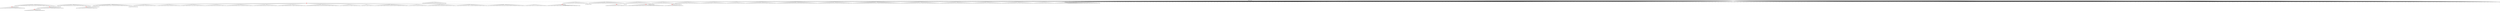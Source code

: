 digraph g {
	"53" -> "54";
	"54" [color=indianred1, style=filled, label="39"];
	"52" -> "53";
	"53" [label="3"];
	"49" -> "50";
	"50" [color=indianred1, style=filled, label="46"];
	"48" -> "49";
	"49" [label="30"];
	"47" -> "48";
	"48" [color=indianred1, style=filled, label="4"];
	"46" -> "47";
	"47" [label="46"];
	"46" -> "51";
	"51" [label="13"];
	"35" -> "36";
	"36" [color=indianred1, style=filled, label="2"];
	"33" -> "34";
	"34" [label="6"];
	"33" -> "35";
	"35" [label="23"];
	"27" -> "28";
	"28" [label="8"];
	"26" -> "27";
	"27" [label="38"];
	"26" -> "29";
	"29" [label="9"];
	"26" -> "30";
	"30" [label="10"];
	"26" -> "31";
	"31" [label="35"];
	"26" -> "32";
	"32" [label="50"];
	"26" -> "33";
	"33" [label="2"];
	"26" -> "37";
	"37" [label="7"];
	"26" -> "38";
	"38" [label="48"];
	"26" -> "39";
	"39" [label="36"];
	"26" -> "40";
	"40" [label="28"];
	"26" -> "41";
	"41" [label="20"];
	"26" -> "42";
	"42" [label="45"];
	"26" -> "43";
	"43" [label="5"];
	"26" -> "44";
	"44" [label="24"];
	"26" -> "45";
	"45" [label="32"];
	"26" -> "46";
	"46" [label="4"];
	"26" -> "52";
	"52" [label="39"];
	"26" -> "55";
	"55" [label="11"];
	"26" -> "56";
	"56" [label="29"];
	"25" -> "26";
	"26" [color=indianred1, style=filled, label="17"];
	"22" -> "23";
	"23" [color=indianred1, style=filled, label="19"];
	"21" -> "22";
	"22" [label="41"];
	"12" -> "13";
	"13" [label="1"];
	"9" -> "10";
	"10" [color=indianred1, style=filled, label="21"];
	"8" -> "9";
	"9" [label="44"];
	"6" -> "7";
	"7" [color=indianred1, style=filled, label="27"];
	"5" -> "6";
	"6" [label="18"];
	"3" -> "4";
	"4" [color=indianred1, style=filled, label="43"];
	"2" -> "3";
	"3" [label="25"];
	"0" -> "1";
	"1" [label="26"];
	"0" -> "2";
	"2" [label="43"];
	"0" -> "5";
	"5" [label="27"];
	"0" -> "8";
	"8" [label="21"];
	"0" -> "11";
	"11" [label="15"];
	"0" -> "12";
	"12" [label="12"];
	"0" -> "14";
	"14" [label="34"];
	"0" -> "15";
	"15" [label="42"];
	"0" -> "16";
	"16" [label="40"];
	"0" -> "17";
	"17" [label="49"];
	"0" -> "18";
	"18" [label="47"];
	"0" -> "19";
	"19" [label="14"];
	"0" -> "20";
	"20" [label="16"];
	"0" -> "21";
	"21" [label="19"];
	"0" -> "24";
	"24" [label="37"];
	"0" -> "25";
	"25" [label="17"];
	"0" -> "57";
	"57" [label="31"];
	"0" -> "58";
	"58" [label="22"];
	"0" -> "59";
	"59" [label="33"];
	"0" [label="germline"];
	"0" -> "cell1";
	"cell1" [shape=box];
	"0" -> "cell2";
	"cell2" [shape=box];
	"33" -> "cell3";
	"cell3" [shape=box];
	"0" -> "cell4";
	"cell4" [shape=box];
	"21" -> "cell5";
	"cell5" [shape=box];
	"38" -> "cell6";
	"cell6" [shape=box];
	"0" -> "cell7";
	"cell7" [shape=box];
	"39" -> "cell8";
	"cell8" [shape=box];
	"3" -> "cell9";
	"cell9" [shape=box];
	"16" -> "cell10";
	"cell10" [shape=box];
	"0" -> "cell11";
	"cell11" [shape=box];
	"0" -> "cell12";
	"cell12" [shape=box];
	"11" -> "cell13";
	"cell13" [shape=box];
	"0" -> "cell14";
	"cell14" [shape=box];
	"0" -> "cell15";
	"cell15" [shape=box];
	"27" -> "cell16";
	"cell16" [shape=box];
	"52" -> "cell17";
	"cell17" [shape=box];
	"27" -> "cell18";
	"cell18" [shape=box];
	"43" -> "cell19";
	"cell19" [shape=box];
	"0" -> "cell20";
	"cell20" [shape=box];
	"0" -> "cell21";
	"cell21" [shape=box];
	"33" -> "cell22";
	"cell22" [shape=box];
	"44" -> "cell23";
	"cell23" [shape=box];
	"23" -> "cell24";
	"cell24" [shape=box];
	"46" -> "cell25";
	"cell25" [shape=box];
	"42" -> "cell26";
	"cell26" [shape=box];
	"45" -> "cell27";
	"cell27" [shape=box];
	"0" -> "cell28";
	"cell28" [shape=box];
	"0" -> "cell29";
	"cell29" [shape=box];
	"0" -> "cell30";
	"cell30" [shape=box];
	"0" -> "cell31";
	"cell31" [shape=box];
	"0" -> "cell32";
	"cell32" [shape=box];
	"0" -> "cell33";
	"cell33" [shape=box];
	"6" -> "cell34";
	"cell34" [shape=box];
	"55" -> "cell35";
	"cell35" [shape=box];
	"0" -> "cell36";
	"cell36" [shape=box];
	"1" -> "cell37";
	"cell37" [shape=box];
	"0" -> "cell38";
	"cell38" [shape=box];
	"0" -> "cell39";
	"cell39" [shape=box];
	"0" -> "cell40";
	"cell40" [shape=box];
	"0" -> "cell41";
	"cell41" [shape=box];
	"42" -> "cell42";
	"cell42" [shape=box];
	"12" -> "cell43";
	"cell43" [shape=box];
	"52" -> "cell44";
	"cell44" [shape=box];
	"25" -> "cell45";
	"cell45" [shape=box];
	"0" -> "cell46";
	"cell46" [shape=box];
	"57" -> "cell47";
	"cell47" [shape=box];
	"0" -> "cell48";
	"cell48" [shape=box];
	"20" -> "cell49";
	"cell49" [shape=box];
	"11" -> "cell50";
	"cell50" [shape=box];
	"0" -> "cell51";
	"cell51" [shape=box];
	"15" -> "cell52";
	"cell52" [shape=box];
	"30" -> "cell53";
	"cell53" [shape=box];
	"0" -> "cell54";
	"cell54" [shape=box];
	"0" -> "cell55";
	"cell55" [shape=box];
	"0" -> "cell56";
	"cell56" [shape=box];
	"0" -> "cell57";
	"cell57" [shape=box];
	"32" -> "cell58";
	"cell58" [shape=box];
	"0" -> "cell59";
	"cell59" [shape=box];
	"38" -> "cell60";
	"cell60" [shape=box];
	"36" -> "cell61";
	"cell61" [shape=box];
	"16" -> "cell62";
	"cell62" [shape=box];
	"46" -> "cell63";
	"cell63" [shape=box];
	"0" -> "cell64";
	"cell64" [shape=box];
	"16" -> "cell65";
	"cell65" [shape=box];
	"23" -> "cell66";
	"cell66" [shape=box];
	"0" -> "cell67";
	"cell67" [shape=box];
	"0" -> "cell68";
	"cell68" [shape=box];
	"0" -> "cell69";
	"cell69" [shape=box];
	"0" -> "cell70";
	"cell70" [shape=box];
	"20" -> "cell71";
	"cell71" [shape=box];
	"21" -> "cell72";
	"cell72" [shape=box];
	"0" -> "cell73";
	"cell73" [shape=box];
	"0" -> "cell74";
	"cell74" [shape=box];
	"0" -> "cell75";
	"cell75" [shape=box];
	"12" -> "cell76";
	"cell76" [shape=box];
	"1" -> "cell77";
	"cell77" [shape=box];
	"32" -> "cell78";
	"cell78" [shape=box];
	"55" -> "cell79";
	"cell79" [shape=box];
	"0" -> "cell80";
	"cell80" [shape=box];
	"0" -> "cell81";
	"cell81" [shape=box];
	"0" -> "cell82";
	"cell82" [shape=box];
	"0" -> "cell83";
	"cell83" [shape=box];
	"11" -> "cell84";
	"cell84" [shape=box];
	"0" -> "cell85";
	"cell85" [shape=box];
	"0" -> "cell86";
	"cell86" [shape=box];
	"16" -> "cell87";
	"cell87" [shape=box];
	"48" -> "cell88";
	"cell88" [shape=box];
	"18" -> "cell89";
	"cell89" [shape=box];
	"0" -> "cell90";
	"cell90" [shape=box];
	"0" -> "cell91";
	"cell91" [shape=box];
	"57" -> "cell92";
	"cell92" [shape=box];
	"0" -> "cell93";
	"cell93" [shape=box];
	"0" -> "cell94";
	"cell94" [shape=box];
	"0" -> "cell95";
	"cell95" [shape=box];
	"17" -> "cell96";
	"cell96" [shape=box];
	"0" -> "cell97";
	"cell97" [shape=box];
	"33" -> "cell98";
	"cell98" [shape=box];
	"10" -> "cell99";
	"cell99" [shape=box];
	"58" -> "cell100";
	"cell100" [shape=box];
	"37" -> "cell101";
	"cell101" [shape=box];
	"55" -> "cell102";
	"cell102" [shape=box];
	"56" -> "cell103";
	"cell103" [shape=box];
	"12" -> "cell104";
	"cell104" [shape=box];
	"0" -> "cell105";
	"cell105" [shape=box];
	"46" -> "cell106";
	"cell106" [shape=box];
	"46" -> "cell107";
	"cell107" [shape=box];
	"0" -> "cell108";
	"cell108" [shape=box];
	"0" -> "cell109";
	"cell109" [shape=box];
	"52" -> "cell110";
	"cell110" [shape=box];
	"0" -> "cell111";
	"cell111" [shape=box];
	"0" -> "cell112";
	"cell112" [shape=box];
	"16" -> "cell113";
	"cell113" [shape=box];
	"0" -> "cell114";
	"cell114" [shape=box];
	"0" -> "cell115";
	"cell115" [shape=box];
	"0" -> "cell116";
	"cell116" [shape=box];
	"0" -> "cell117";
	"cell117" [shape=box];
	"25" -> "cell118";
	"cell118" [shape=box];
	"0" -> "cell119";
	"cell119" [shape=box];
	"0" -> "cell120";
	"cell120" [shape=box];
	"25" -> "cell121";
	"cell121" [shape=box];
	"16" -> "cell122";
	"cell122" [shape=box];
	"33" -> "cell123";
	"cell123" [shape=box];
	"59" -> "cell124";
	"cell124" [shape=box];
	"3" -> "cell125";
	"cell125" [shape=box];
	"15" -> "cell126";
	"cell126" [shape=box];
	"0" -> "cell127";
	"cell127" [shape=box];
	"22" -> "cell128";
	"cell128" [shape=box];
	"39" -> "cell129";
	"cell129" [shape=box];
	"39" -> "cell130";
	"cell130" [shape=box];
	"0" -> "cell131";
	"cell131" [shape=box];
	"5" -> "cell132";
	"cell132" [shape=box];
	"32" -> "cell133";
	"cell133" [shape=box];
	"1" -> "cell134";
	"cell134" [shape=box];
	"0" -> "cell135";
	"cell135" [shape=box];
	"56" -> "cell136";
	"cell136" [shape=box];
	"36" -> "cell137";
	"cell137" [shape=box];
	"49" -> "cell138";
	"cell138" [shape=box];
	"0" -> "cell139";
	"cell139" [shape=box];
	"38" -> "cell140";
	"cell140" [shape=box];
	"18" -> "cell141";
	"cell141" [shape=box];
	"5" -> "cell142";
	"cell142" [shape=box];
	"0" -> "cell143";
	"cell143" [shape=box];
	"0" -> "cell144";
	"cell144" [shape=box];
	"0" -> "cell145";
	"cell145" [shape=box];
	"0" -> "cell146";
	"cell146" [shape=box];
	"0" -> "cell147";
	"cell147" [shape=box];
	"0" -> "cell148";
	"cell148" [shape=box];
	"0" -> "cell149";
	"cell149" [shape=box];
	"57" -> "cell150";
	"cell150" [shape=box];
	"0" -> "cell151";
	"cell151" [shape=box];
	"2" -> "cell152";
	"cell152" [shape=box];
	"39" -> "cell153";
	"cell153" [shape=box];
	"5" -> "cell154";
	"cell154" [shape=box];
	"0" -> "cell155";
	"cell155" [shape=box];
	"34" -> "cell156";
	"cell156" [shape=box];
	"48" -> "cell157";
	"cell157" [shape=box];
	"12" -> "cell158";
	"cell158" [shape=box];
	"32" -> "cell159";
	"cell159" [shape=box];
	"0" -> "cell160";
	"cell160" [shape=box];
	"39" -> "cell161";
	"cell161" [shape=box];
	"46" -> "cell162";
	"cell162" [shape=box];
	"0" -> "cell163";
	"cell163" [shape=box];
	"0" -> "cell164";
	"cell164" [shape=box];
	"15" -> "cell165";
	"cell165" [shape=box];
	"0" -> "cell166";
	"cell166" [shape=box];
	"20" -> "cell167";
	"cell167" [shape=box];
	"0" -> "cell168";
	"cell168" [shape=box];
	"28" -> "cell169";
	"cell169" [shape=box];
	"0" -> "cell170";
	"cell170" [shape=box];
	"0" -> "cell171";
	"cell171" [shape=box];
	"15" -> "cell172";
	"cell172" [shape=box];
	"2" -> "cell173";
	"cell173" [shape=box];
	"21" -> "cell174";
	"cell174" [shape=box];
	"37" -> "cell175";
	"cell175" [shape=box];
	"0" -> "cell176";
	"cell176" [shape=box];
	"0" -> "cell177";
	"cell177" [shape=box];
	"43" -> "cell178";
	"cell178" [shape=box];
	"0" -> "cell179";
	"cell179" [shape=box];
	"0" -> "cell180";
	"cell180" [shape=box];
	"50" -> "cell181";
	"cell181" [shape=box];
	"4" -> "cell182";
	"cell182" [shape=box];
	"23" -> "cell183";
	"cell183" [shape=box];
	"23" -> "cell184";
	"cell184" [shape=box];
	"52" -> "cell185";
	"cell185" [shape=box];
	"0" -> "cell186";
	"cell186" [shape=box];
	"58" -> "cell187";
	"cell187" [shape=box];
	"42" -> "cell188";
	"cell188" [shape=box];
	"31" -> "cell189";
	"cell189" [shape=box];
	"11" -> "cell190";
	"cell190" [shape=box];
	"17" -> "cell191";
	"cell191" [shape=box];
	"0" -> "cell192";
	"cell192" [shape=box];
	"0" -> "cell193";
	"cell193" [shape=box];
	"0" -> "cell194";
	"cell194" [shape=box];
	"0" -> "cell195";
	"cell195" [shape=box];
	"48" -> "cell196";
	"cell196" [shape=box];
	"0" -> "cell197";
	"cell197" [shape=box];
	"0" -> "cell198";
	"cell198" [shape=box];
	"31" -> "cell199";
	"cell199" [shape=box];
	"0" -> "cell200";
	"cell200" [shape=box];
	"0" -> "cell201";
	"cell201" [shape=box];
	"25" -> "cell202";
	"cell202" [shape=box];
	"0" -> "cell203";
	"cell203" [shape=box];
	"0" -> "cell204";
	"cell204" [shape=box];
	"44" -> "cell205";
	"cell205" [shape=box];
	"0" -> "cell206";
	"cell206" [shape=box];
	"0" -> "cell207";
	"cell207" [shape=box];
	"0" -> "cell208";
	"cell208" [shape=box];
	"0" -> "cell209";
	"cell209" [shape=box];
	"11" -> "cell210";
	"cell210" [shape=box];
	"31" -> "cell211";
	"cell211" [shape=box];
	"0" -> "cell212";
	"cell212" [shape=box];
	"29" -> "cell213";
	"cell213" [shape=box];
	"0" -> "cell214";
	"cell214" [shape=box];
	"19" -> "cell215";
	"cell215" [shape=box];
	"0" -> "cell216";
	"cell216" [shape=box];
	"42" -> "cell217";
	"cell217" [shape=box];
	"0" -> "cell218";
	"cell218" [shape=box];
	"0" -> "cell219";
	"cell219" [shape=box];
	"44" -> "cell220";
	"cell220" [shape=box];
	"53" -> "cell221";
	"cell221" [shape=box];
	"0" -> "cell222";
	"cell222" [shape=box];
	"0" -> "cell223";
	"cell223" [shape=box];
	"42" -> "cell224";
	"cell224" [shape=box];
	"0" -> "cell225";
	"cell225" [shape=box];
	"0" -> "cell226";
	"cell226" [shape=box];
	"0" -> "cell227";
	"cell227" [shape=box];
	"0" -> "cell228";
	"cell228" [shape=box];
	"0" -> "cell229";
	"cell229" [shape=box];
	"0" -> "cell230";
	"cell230" [shape=box];
	"0" -> "cell231";
	"cell231" [shape=box];
	"0" -> "cell232";
	"cell232" [shape=box];
	"0" -> "cell233";
	"cell233" [shape=box];
	"46" -> "cell234";
	"cell234" [shape=box];
	"7" -> "cell235";
	"cell235" [shape=box];
	"19" -> "cell236";
	"cell236" [shape=box];
	"0" -> "cell237";
	"cell237" [shape=box];
	"14" -> "cell238";
	"cell238" [shape=box];
	"0" -> "cell239";
	"cell239" [shape=box];
	"0" -> "cell240";
	"cell240" [shape=box];
	"0" -> "cell241";
	"cell241" [shape=box];
	"0" -> "cell242";
	"cell242" [shape=box];
	"33" -> "cell243";
	"cell243" [shape=box];
	"0" -> "cell244";
	"cell244" [shape=box];
	"0" -> "cell245";
	"cell245" [shape=box];
	"46" -> "cell246";
	"cell246" [shape=box];
	"0" -> "cell247";
	"cell247" [shape=box];
	"0" -> "cell248";
	"cell248" [shape=box];
	"0" -> "cell249";
	"cell249" [shape=box];
	"4" -> "cell250";
	"cell250" [shape=box];
	"57" -> "cell251";
	"cell251" [shape=box];
	"0" -> "cell252";
	"cell252" [shape=box];
	"54" -> "cell253";
	"cell253" [shape=box];
	"0" -> "cell254";
	"cell254" [shape=box];
	"0" -> "cell255";
	"cell255" [shape=box];
	"0" -> "cell256";
	"cell256" [shape=box];
	"42" -> "cell257";
	"cell257" [shape=box];
	"28" -> "cell258";
	"cell258" [shape=box];
	"29" -> "cell259";
	"cell259" [shape=box];
	"0" -> "cell260";
	"cell260" [shape=box];
	"0" -> "cell261";
	"cell261" [shape=box];
	"12" -> "cell262";
	"cell262" [shape=box];
	"0" -> "cell263";
	"cell263" [shape=box];
	"37" -> "cell264";
	"cell264" [shape=box];
	"11" -> "cell265";
	"cell265" [shape=box];
	"0" -> "cell266";
	"cell266" [shape=box];
	"58" -> "cell267";
	"cell267" [shape=box];
	"23" -> "cell268";
	"cell268" [shape=box];
	"7" -> "cell269";
	"cell269" [shape=box];
	"19" -> "cell270";
	"cell270" [shape=box];
	"16" -> "cell271";
	"cell271" [shape=box];
	"29" -> "cell272";
	"cell272" [shape=box];
	"32" -> "cell273";
	"cell273" [shape=box];
	"17" -> "cell274";
	"cell274" [shape=box];
	"0" -> "cell275";
	"cell275" [shape=box];
	"0" -> "cell276";
	"cell276" [shape=box];
	"0" -> "cell277";
	"cell277" [shape=box];
	"55" -> "cell278";
	"cell278" [shape=box];
	"18" -> "cell279";
	"cell279" [shape=box];
	"0" -> "cell280";
	"cell280" [shape=box];
	"0" -> "cell281";
	"cell281" [shape=box];
	"0" -> "cell282";
	"cell282" [shape=box];
	"36" -> "cell283";
	"cell283" [shape=box];
	"19" -> "cell284";
	"cell284" [shape=box];
	"0" -> "cell285";
	"cell285" [shape=box];
	"0" -> "cell286";
	"cell286" [shape=box];
	"0" -> "cell287";
	"cell287" [shape=box];
	"38" -> "cell288";
	"cell288" [shape=box];
	"0" -> "cell289";
	"cell289" [shape=box];
	"17" -> "cell290";
	"cell290" [shape=box];
	"0" -> "cell291";
	"cell291" [shape=box];
	"14" -> "cell292";
	"cell292" [shape=box];
	"0" -> "cell293";
	"cell293" [shape=box];
	"0" -> "cell294";
	"cell294" [shape=box];
	"18" -> "cell295";
	"cell295" [shape=box];
	"46" -> "cell296";
	"cell296" [shape=box];
	"0" -> "cell297";
	"cell297" [shape=box];
	"0" -> "cell298";
	"cell298" [shape=box];
	"0" -> "cell299";
	"cell299" [shape=box];
	"23" -> "cell300";
	"cell300" [shape=box];
	"0" -> "cell301";
	"cell301" [shape=box];
	"30" -> "cell302";
	"cell302" [shape=box];
	"57" -> "cell303";
	"cell303" [shape=box];
	"15" -> "cell304";
	"cell304" [shape=box];
	"15" -> "cell305";
	"cell305" [shape=box];
	"15" -> "cell306";
	"cell306" [shape=box];
	"0" -> "cell307";
	"cell307" [shape=box];
	"0" -> "cell308";
	"cell308" [shape=box];
	"0" -> "cell309";
	"cell309" [shape=box];
	"0" -> "cell310";
	"cell310" [shape=box];
	"19" -> "cell311";
	"cell311" [shape=box];
	"0" -> "cell312";
	"cell312" [shape=box];
	"0" -> "cell313";
	"cell313" [shape=box];
	"0" -> "cell314";
	"cell314" [shape=box];
	"0" -> "cell315";
	"cell315" [shape=box];
	"0" -> "cell316";
	"cell316" [shape=box];
	"0" -> "cell317";
	"cell317" [shape=box];
	"40" -> "cell318";
	"cell318" [shape=box];
	"0" -> "cell319";
	"cell319" [shape=box];
	"0" -> "cell320";
	"cell320" [shape=box];
	"27" -> "cell321";
	"cell321" [shape=box];
	"0" -> "cell322";
	"cell322" [shape=box];
	"11" -> "cell323";
	"cell323" [shape=box];
	"30" -> "cell324";
	"cell324" [shape=box];
	"19" -> "cell325";
	"cell325" [shape=box];
	"0" -> "cell326";
	"cell326" [shape=box];
	"5" -> "cell327";
	"cell327" [shape=box];
	"0" -> "cell328";
	"cell328" [shape=box];
	"0" -> "cell329";
	"cell329" [shape=box];
	"5" -> "cell330";
	"cell330" [shape=box];
	"18" -> "cell331";
	"cell331" [shape=box];
	"0" -> "cell332";
	"cell332" [shape=box];
	"0" -> "cell333";
	"cell333" [shape=box];
	"0" -> "cell334";
	"cell334" [shape=box];
	"0" -> "cell335";
	"cell335" [shape=box];
	"0" -> "cell336";
	"cell336" [shape=box];
	"39" -> "cell337";
	"cell337" [shape=box];
	"44" -> "cell338";
	"cell338" [shape=box];
	"51" -> "cell339";
	"cell339" [shape=box];
	"33" -> "cell340";
	"cell340" [shape=box];
	"54" -> "cell341";
	"cell341" [shape=box];
	"7" -> "cell342";
	"cell342" [shape=box];
	"10" -> "cell343";
	"cell343" [shape=box];
	"0" -> "cell344";
	"cell344" [shape=box];
	"0" -> "cell345";
	"cell345" [shape=box];
	"52" -> "cell346";
	"cell346" [shape=box];
	"55" -> "cell347";
	"cell347" [shape=box];
	"17" -> "cell348";
	"cell348" [shape=box];
	"0" -> "cell349";
	"cell349" [shape=box];
	"0" -> "cell350";
	"cell350" [shape=box];
	"36" -> "cell351";
	"cell351" [shape=box];
	"27" -> "cell352";
	"cell352" [shape=box];
	"48" -> "cell353";
	"cell353" [shape=box];
	"39" -> "cell354";
	"cell354" [shape=box];
	"52" -> "cell355";
	"cell355" [shape=box];
	"0" -> "cell356";
	"cell356" [shape=box];
	"14" -> "cell357";
	"cell357" [shape=box];
	"0" -> "cell358";
	"cell358" [shape=box];
	"0" -> "cell359";
	"cell359" [shape=box];
	"7" -> "cell360";
	"cell360" [shape=box];
	"0" -> "cell361";
	"cell361" [shape=box];
	"14" -> "cell362";
	"cell362" [shape=box];
	"4" -> "cell363";
	"cell363" [shape=box];
	"0" -> "cell364";
	"cell364" [shape=box];
	"31" -> "cell365";
	"cell365" [shape=box];
	"44" -> "cell366";
	"cell366" [shape=box];
	"36" -> "cell367";
	"cell367" [shape=box];
	"59" -> "cell368";
	"cell368" [shape=box];
	"0" -> "cell369";
	"cell369" [shape=box];
	"0" -> "cell370";
	"cell370" [shape=box];
	"37" -> "cell371";
	"cell371" [shape=box];
	"0" -> "cell372";
	"cell372" [shape=box];
	"37" -> "cell373";
	"cell373" [shape=box];
	"0" -> "cell374";
	"cell374" [shape=box];
	"0" -> "cell375";
	"cell375" [shape=box];
	"0" -> "cell376";
	"cell376" [shape=box];
	"56" -> "cell377";
	"cell377" [shape=box];
	"0" -> "cell378";
	"cell378" [shape=box];
	"0" -> "cell379";
	"cell379" [shape=box];
	"0" -> "cell380";
	"cell380" [shape=box];
	"29" -> "cell381";
	"cell381" [shape=box];
	"0" -> "cell382";
	"cell382" [shape=box];
	"24" -> "cell383";
	"cell383" [shape=box];
	"0" -> "cell384";
	"cell384" [shape=box];
	"36" -> "cell385";
	"cell385" [shape=box];
	"0" -> "cell386";
	"cell386" [shape=box];
	"0" -> "cell387";
	"cell387" [shape=box];
	"0" -> "cell388";
	"cell388" [shape=box];
	"0" -> "cell389";
	"cell389" [shape=box];
	"48" -> "cell390";
	"cell390" [shape=box];
	"33" -> "cell391";
	"cell391" [shape=box];
	"24" -> "cell392";
	"cell392" [shape=box];
	"57" -> "cell393";
	"cell393" [shape=box];
	"25" -> "cell394";
	"cell394" [shape=box];
	"0" -> "cell395";
	"cell395" [shape=box];
	"10" -> "cell396";
	"cell396" [shape=box];
	"0" -> "cell397";
	"cell397" [shape=box];
	"55" -> "cell398";
	"cell398" [shape=box];
	"0" -> "cell399";
	"cell399" [shape=box];
	"24" -> "cell400";
	"cell400" [shape=box];
	"7" -> "cell401";
	"cell401" [shape=box];
	"0" -> "cell402";
	"cell402" [shape=box];
	"7" -> "cell403";
	"cell403" [shape=box];
	"36" -> "cell404";
	"cell404" [shape=box];
	"50" -> "cell405";
	"cell405" [shape=box];
	"0" -> "cell406";
	"cell406" [shape=box];
	"29" -> "cell407";
	"cell407" [shape=box];
	"17" -> "cell408";
	"cell408" [shape=box];
	"0" -> "cell409";
	"cell409" [shape=box];
	"0" -> "cell410";
	"cell410" [shape=box];
	"0" -> "cell411";
	"cell411" [shape=box];
	"0" -> "cell412";
	"cell412" [shape=box];
	"0" -> "cell413";
	"cell413" [shape=box];
	"0" -> "cell414";
	"cell414" [shape=box];
	"43" -> "cell415";
	"cell415" [shape=box];
	"0" -> "cell416";
	"cell416" [shape=box];
	"40" -> "cell417";
	"cell417" [shape=box];
	"8" -> "cell418";
	"cell418" [shape=box];
	"0" -> "cell419";
	"cell419" [shape=box];
	"0" -> "cell420";
	"cell420" [shape=box];
	"29" -> "cell421";
	"cell421" [shape=box];
	"0" -> "cell422";
	"cell422" [shape=box];
	"0" -> "cell423";
	"cell423" [shape=box];
	"33" -> "cell424";
	"cell424" [shape=box];
	"12" -> "cell425";
	"cell425" [shape=box];
	"0" -> "cell426";
	"cell426" [shape=box];
	"0" -> "cell427";
	"cell427" [shape=box];
	"0" -> "cell428";
	"cell428" [shape=box];
	"17" -> "cell429";
	"cell429" [shape=box];
	"48" -> "cell430";
	"cell430" [shape=box];
	"19" -> "cell431";
	"cell431" [shape=box];
	"8" -> "cell432";
	"cell432" [shape=box];
	"39" -> "cell433";
	"cell433" [shape=box];
	"0" -> "cell434";
	"cell434" [shape=box];
	"0" -> "cell435";
	"cell435" [shape=box];
	"0" -> "cell436";
	"cell436" [shape=box];
	"0" -> "cell437";
	"cell437" [shape=box];
	"25" -> "cell438";
	"cell438" [shape=box];
	"44" -> "cell439";
	"cell439" [shape=box];
	"46" -> "cell440";
	"cell440" [shape=box];
	"0" -> "cell441";
	"cell441" [shape=box];
	"27" -> "cell442";
	"cell442" [shape=box];
	"14" -> "cell443";
	"cell443" [shape=box];
	"0" -> "cell444";
	"cell444" [shape=box];
	"48" -> "cell445";
	"cell445" [shape=box];
	"8" -> "cell446";
	"cell446" [shape=box];
	"0" -> "cell447";
	"cell447" [shape=box];
	"0" -> "cell448";
	"cell448" [shape=box];
	"0" -> "cell449";
	"cell449" [shape=box];
	"0" -> "cell450";
	"cell450" [shape=box];
	"0" -> "cell451";
	"cell451" [shape=box];
	"0" -> "cell452";
	"cell452" [shape=box];
	"14" -> "cell453";
	"cell453" [shape=box];
	"51" -> "cell454";
	"cell454" [shape=box];
	"0" -> "cell455";
	"cell455" [shape=box];
	"50" -> "cell456";
	"cell456" [shape=box];
	"18" -> "cell457";
	"cell457" [shape=box];
	"0" -> "cell458";
	"cell458" [shape=box];
	"0" -> "cell459";
	"cell459" [shape=box];
	"13" -> "cell460";
	"cell460" [shape=box];
	"0" -> "cell461";
	"cell461" [shape=box];
	"23" -> "cell462";
	"cell462" [shape=box];
	"0" -> "cell463";
	"cell463" [shape=box];
	"0" -> "cell464";
	"cell464" [shape=box];
	"0" -> "cell465";
	"cell465" [shape=box];
	"0" -> "cell466";
	"cell466" [shape=box];
	"54" -> "cell467";
	"cell467" [shape=box];
	"54" -> "cell468";
	"cell468" [shape=box];
	"19" -> "cell469";
	"cell469" [shape=box];
	"0" -> "cell470";
	"cell470" [shape=box];
	"0" -> "cell471";
	"cell471" [shape=box];
	"0" -> "cell472";
	"cell472" [shape=box];
	"48" -> "cell473";
	"cell473" [shape=box];
	"0" -> "cell474";
	"cell474" [shape=box];
	"0" -> "cell475";
	"cell475" [shape=box];
	"0" -> "cell476";
	"cell476" [shape=box];
	"24" -> "cell477";
	"cell477" [shape=box];
	"0" -> "cell478";
	"cell478" [shape=box];
	"25" -> "cell479";
	"cell479" [shape=box];
	"0" -> "cell480";
	"cell480" [shape=box];
	"0" -> "cell481";
	"cell481" [shape=box];
	"41" -> "cell482";
	"cell482" [shape=box];
	"0" -> "cell483";
	"cell483" [shape=box];
	"0" -> "cell484";
	"cell484" [shape=box];
	"0" -> "cell485";
	"cell485" [shape=box];
	"0" -> "cell486";
	"cell486" [shape=box];
	"10" -> "cell487";
	"cell487" [shape=box];
	"4" -> "cell488";
	"cell488" [shape=box];
	"0" -> "cell489";
	"cell489" [shape=box];
	"20" -> "cell490";
	"cell490" [shape=box];
	"37" -> "cell491";
	"cell491" [shape=box];
	"0" -> "cell492";
	"cell492" [shape=box];
	"42" -> "cell493";
	"cell493" [shape=box];
	"0" -> "cell494";
	"cell494" [shape=box];
	"7" -> "cell495";
	"cell495" [shape=box];
	"0" -> "cell496";
	"cell496" [shape=box];
	"0" -> "cell497";
	"cell497" [shape=box];
	"0" -> "cell498";
	"cell498" [shape=box];
	"54" -> "cell499";
	"cell499" [shape=box];
	"0" -> "cell500";
	"cell500" [shape=box];
	"23" -> "cell501";
	"cell501" [shape=box];
	"0" -> "cell502";
	"cell502" [shape=box];
	"0" -> "cell503";
	"cell503" [shape=box];
	"0" -> "cell504";
	"cell504" [shape=box];
	"58" -> "cell505";
	"cell505" [shape=box];
	"0" -> "cell506";
	"cell506" [shape=box];
	"14" -> "cell507";
	"cell507" [shape=box];
	"0" -> "cell508";
	"cell508" [shape=box];
	"4" -> "cell509";
	"cell509" [shape=box];
	"0" -> "cell510";
	"cell510" [shape=box];
	"30" -> "cell511";
	"cell511" [shape=box];
	"0" -> "cell512";
	"cell512" [shape=box];
	"0" -> "cell513";
	"cell513" [shape=box];
	"0" -> "cell514";
	"cell514" [shape=box];
	"17" -> "cell515";
	"cell515" [shape=box];
	"0" -> "cell516";
	"cell516" [shape=box];
	"18" -> "cell517";
	"cell517" [shape=box];
	"15" -> "cell518";
	"cell518" [shape=box];
	"0" -> "cell519";
	"cell519" [shape=box];
	"52" -> "cell520";
	"cell520" [shape=box];
	"18" -> "cell521";
	"cell521" [shape=box];
	"0" -> "cell522";
	"cell522" [shape=box];
	"0" -> "cell523";
	"cell523" [shape=box];
	"41" -> "cell524";
	"cell524" [shape=box];
	"23" -> "cell525";
	"cell525" [shape=box];
	"21" -> "cell526";
	"cell526" [shape=box];
	"19" -> "cell527";
	"cell527" [shape=box];
	"55" -> "cell528";
	"cell528" [shape=box];
	"18" -> "cell529";
	"cell529" [shape=box];
	"57" -> "cell530";
	"cell530" [shape=box];
	"8" -> "cell531";
	"cell531" [shape=box];
	"0" -> "cell532";
	"cell532" [shape=box];
	"0" -> "cell533";
	"cell533" [shape=box];
	"8" -> "cell534";
	"cell534" [shape=box];
	"21" -> "cell535";
	"cell535" [shape=box];
	"55" -> "cell536";
	"cell536" [shape=box];
	"59" -> "cell537";
	"cell537" [shape=box];
	"50" -> "cell538";
	"cell538" [shape=box];
	"0" -> "cell539";
	"cell539" [shape=box];
	"0" -> "cell540";
	"cell540" [shape=box];
	"0" -> "cell541";
	"cell541" [shape=box];
	"0" -> "cell542";
	"cell542" [shape=box];
	"29" -> "cell543";
	"cell543" [shape=box];
	"52" -> "cell544";
	"cell544" [shape=box];
	"0" -> "cell545";
	"cell545" [shape=box];
	"0" -> "cell546";
	"cell546" [shape=box];
	"21" -> "cell547";
	"cell547" [shape=box];
	"10" -> "cell548";
	"cell548" [shape=box];
	"29" -> "cell549";
	"cell549" [shape=box];
	"0" -> "cell550";
	"cell550" [shape=box];
	"0" -> "cell551";
	"cell551" [shape=box];
	"0" -> "cell552";
	"cell552" [shape=box];
	"0" -> "cell553";
	"cell553" [shape=box];
	"37" -> "cell554";
	"cell554" [shape=box];
	"0" -> "cell555";
	"cell555" [shape=box];
	"0" -> "cell556";
	"cell556" [shape=box];
	"0" -> "cell557";
	"cell557" [shape=box];
	"0" -> "cell558";
	"cell558" [shape=box];
	"0" -> "cell559";
	"cell559" [shape=box];
	"0" -> "cell560";
	"cell560" [shape=box];
	"8" -> "cell561";
	"cell561" [shape=box];
	"0" -> "cell562";
	"cell562" [shape=box];
	"45" -> "cell563";
	"cell563" [shape=box];
	"12" -> "cell564";
	"cell564" [shape=box];
	"0" -> "cell565";
	"cell565" [shape=box];
	"0" -> "cell566";
	"cell566" [shape=box];
	"50" -> "cell567";
	"cell567" [shape=box];
	"27" -> "cell568";
	"cell568" [shape=box];
	"1" -> "cell569";
	"cell569" [shape=box];
	"0" -> "cell570";
	"cell570" [shape=box];
	"48" -> "cell571";
	"cell571" [shape=box];
	"0" -> "cell572";
	"cell572" [shape=box];
	"0" -> "cell573";
	"cell573" [shape=box];
	"0" -> "cell574";
	"cell574" [shape=box];
	"47" -> "cell575";
	"cell575" [shape=box];
	"53" -> "cell576";
	"cell576" [shape=box];
	"14" -> "cell577";
	"cell577" [shape=box];
	"0" -> "cell578";
	"cell578" [shape=box];
	"59" -> "cell579";
	"cell579" [shape=box];
	"0" -> "cell580";
	"cell580" [shape=box];
	"39" -> "cell581";
	"cell581" [shape=box];
	"0" -> "cell582";
	"cell582" [shape=box];
	"32" -> "cell583";
	"cell583" [shape=box];
	"0" -> "cell584";
	"cell584" [shape=box];
	"2" -> "cell585";
	"cell585" [shape=box];
	"8" -> "cell586";
	"cell586" [shape=box];
	"48" -> "cell587";
	"cell587" [shape=box];
	"45" -> "cell588";
	"cell588" [shape=box];
	"0" -> "cell589";
	"cell589" [shape=box];
	"29" -> "cell590";
	"cell590" [shape=box];
	"0" -> "cell591";
	"cell591" [shape=box];
	"16" -> "cell592";
	"cell592" [shape=box];
	"30" -> "cell593";
	"cell593" [shape=box];
	"0" -> "cell594";
	"cell594" [shape=box];
	"27" -> "cell595";
	"cell595" [shape=box];
	"0" -> "cell596";
	"cell596" [shape=box];
	"17" -> "cell597";
	"cell597" [shape=box];
	"30" -> "cell598";
	"cell598" [shape=box];
	"0" -> "cell599";
	"cell599" [shape=box];
	"23" -> "cell600";
	"cell600" [shape=box];
	"0" -> "cell601";
	"cell601" [shape=box];
	"0" -> "cell602";
	"cell602" [shape=box];
	"1" -> "cell603";
	"cell603" [shape=box];
	"21" -> "cell604";
	"cell604" [shape=box];
	"0" -> "cell605";
	"cell605" [shape=box];
	"1" -> "cell606";
	"cell606" [shape=box];
	"0" -> "cell607";
	"cell607" [shape=box];
	"32" -> "cell608";
	"cell608" [shape=box];
	"2" -> "cell609";
	"cell609" [shape=box];
	"4" -> "cell610";
	"cell610" [shape=box];
	"45" -> "cell611";
	"cell611" [shape=box];
	"55" -> "cell612";
	"cell612" [shape=box];
	"20" -> "cell613";
	"cell613" [shape=box];
	"19" -> "cell614";
	"cell614" [shape=box];
	"0" -> "cell615";
	"cell615" [shape=box];
	"31" -> "cell616";
	"cell616" [shape=box];
	"0" -> "cell617";
	"cell617" [shape=box];
	"0" -> "cell618";
	"cell618" [shape=box];
	"56" -> "cell619";
	"cell619" [shape=box];
	"0" -> "cell620";
	"cell620" [shape=box];
	"0" -> "cell621";
	"cell621" [shape=box];
	"0" -> "cell622";
	"cell622" [shape=box];
	"0" -> "cell623";
	"cell623" [shape=box];
	"1" -> "cell624";
	"cell624" [shape=box];
	"0" -> "cell625";
	"cell625" [shape=box];
	"0" -> "cell626";
	"cell626" [shape=box];
	"0" -> "cell627";
	"cell627" [shape=box];
	"20" -> "cell628";
	"cell628" [shape=box];
	"0" -> "cell629";
	"cell629" [shape=box];
	"0" -> "cell630";
	"cell630" [shape=box];
	"0" -> "cell631";
	"cell631" [shape=box];
	"0" -> "cell632";
	"cell632" [shape=box];
	"16" -> "cell633";
	"cell633" [shape=box];
	"0" -> "cell634";
	"cell634" [shape=box];
	"0" -> "cell635";
	"cell635" [shape=box];
	"0" -> "cell636";
	"cell636" [shape=box];
	"0" -> "cell637";
	"cell637" [shape=box];
	"0" -> "cell638";
	"cell638" [shape=box];
	"8" -> "cell639";
	"cell639" [shape=box];
	"0" -> "cell640";
	"cell640" [shape=box];
	"23" -> "cell641";
	"cell641" [shape=box];
	"20" -> "cell642";
	"cell642" [shape=box];
	"31" -> "cell643";
	"cell643" [shape=box];
	"10" -> "cell644";
	"cell644" [shape=box];
	"0" -> "cell645";
	"cell645" [shape=box];
	"22" -> "cell646";
	"cell646" [shape=box];
	"0" -> "cell647";
	"cell647" [shape=box];
	"57" -> "cell648";
	"cell648" [shape=box];
	"19" -> "cell649";
	"cell649" [shape=box];
	"5" -> "cell650";
	"cell650" [shape=box];
	"35" -> "cell651";
	"cell651" [shape=box];
	"19" -> "cell652";
	"cell652" [shape=box];
	"11" -> "cell653";
	"cell653" [shape=box];
	"0" -> "cell654";
	"cell654" [shape=box];
	"57" -> "cell655";
	"cell655" [shape=box];
	"0" -> "cell656";
	"cell656" [shape=box];
	"55" -> "cell657";
	"cell657" [shape=box];
	"0" -> "cell658";
	"cell658" [shape=box];
	"0" -> "cell659";
	"cell659" [shape=box];
	"23" -> "cell660";
	"cell660" [shape=box];
	"17" -> "cell661";
	"cell661" [shape=box];
	"0" -> "cell662";
	"cell662" [shape=box];
	"15" -> "cell663";
	"cell663" [shape=box];
	"0" -> "cell664";
	"cell664" [shape=box];
	"0" -> "cell665";
	"cell665" [shape=box];
	"17" -> "cell666";
	"cell666" [shape=box];
	"0" -> "cell667";
	"cell667" [shape=box];
	"0" -> "cell668";
	"cell668" [shape=box];
	"1" -> "cell669";
	"cell669" [shape=box];
	"45" -> "cell670";
	"cell670" [shape=box];
	"0" -> "cell671";
	"cell671" [shape=box];
	"30" -> "cell672";
	"cell672" [shape=box];
	"0" -> "cell673";
	"cell673" [shape=box];
	"0" -> "cell674";
	"cell674" [shape=box];
	"0" -> "cell675";
	"cell675" [shape=box];
	"17" -> "cell676";
	"cell676" [shape=box];
	"0" -> "cell677";
	"cell677" [shape=box];
	"0" -> "cell678";
	"cell678" [shape=box];
	"0" -> "cell679";
	"cell679" [shape=box];
	"0" -> "cell680";
	"cell680" [shape=box];
	"0" -> "cell681";
	"cell681" [shape=box];
	"0" -> "cell682";
	"cell682" [shape=box];
	"49" -> "cell683";
	"cell683" [shape=box];
	"0" -> "cell684";
	"cell684" [shape=box];
	"42" -> "cell685";
	"cell685" [shape=box];
	"38" -> "cell686";
	"cell686" [shape=box];
	"7" -> "cell687";
	"cell687" [shape=box];
	"0" -> "cell688";
	"cell688" [shape=box];
	"0" -> "cell689";
	"cell689" [shape=box];
	"24" -> "cell690";
	"cell690" [shape=box];
	"0" -> "cell691";
	"cell691" [shape=box];
	"0" -> "cell692";
	"cell692" [shape=box];
	"35" -> "cell693";
	"cell693" [shape=box];
	"0" -> "cell694";
	"cell694" [shape=box];
	"0" -> "cell695";
	"cell695" [shape=box];
	"19" -> "cell696";
	"cell696" [shape=box];
	"0" -> "cell697";
	"cell697" [shape=box];
	"0" -> "cell698";
	"cell698" [shape=box];
	"0" -> "cell699";
	"cell699" [shape=box];
	"0" -> "cell700";
	"cell700" [shape=box];
	"1" -> "cell701";
	"cell701" [shape=box];
	"0" -> "cell702";
	"cell702" [shape=box];
	"27" -> "cell703";
	"cell703" [shape=box];
	"33" -> "cell704";
	"cell704" [shape=box];
	"1" -> "cell705";
	"cell705" [shape=box];
	"0" -> "cell706";
	"cell706" [shape=box];
	"0" -> "cell707";
	"cell707" [shape=box];
	"0" -> "cell708";
	"cell708" [shape=box];
	"0" -> "cell709";
	"cell709" [shape=box];
	"47" -> "cell710";
	"cell710" [shape=box];
	"0" -> "cell711";
	"cell711" [shape=box];
	"0" -> "cell712";
	"cell712" [shape=box];
	"0" -> "cell713";
	"cell713" [shape=box];
	"0" -> "cell714";
	"cell714" [shape=box];
	"0" -> "cell715";
	"cell715" [shape=box];
	"48" -> "cell716";
	"cell716" [shape=box];
	"0" -> "cell717";
	"cell717" [shape=box];
	"52" -> "cell718";
	"cell718" [shape=box];
	"0" -> "cell719";
	"cell719" [shape=box];
	"57" -> "cell720";
	"cell720" [shape=box];
	"36" -> "cell721";
	"cell721" [shape=box];
	"0" -> "cell722";
	"cell722" [shape=box];
	"25" -> "cell723";
	"cell723" [shape=box];
	"54" -> "cell724";
	"cell724" [shape=box];
	"0" -> "cell725";
	"cell725" [shape=box];
	"24" -> "cell726";
	"cell726" [shape=box];
	"0" -> "cell727";
	"cell727" [shape=box];
	"0" -> "cell728";
	"cell728" [shape=box];
	"46" -> "cell729";
	"cell729" [shape=box];
	"0" -> "cell730";
	"cell730" [shape=box];
	"0" -> "cell731";
	"cell731" [shape=box];
	"0" -> "cell732";
	"cell732" [shape=box];
	"25" -> "cell733";
	"cell733" [shape=box];
	"7" -> "cell734";
	"cell734" [shape=box];
	"12" -> "cell735";
	"cell735" [shape=box];
	"0" -> "cell736";
	"cell736" [shape=box];
	"0" -> "cell737";
	"cell737" [shape=box];
	"0" -> "cell738";
	"cell738" [shape=box];
	"18" -> "cell739";
	"cell739" [shape=box];
	"14" -> "cell740";
	"cell740" [shape=box];
	"7" -> "cell741";
	"cell741" [shape=box];
	"0" -> "cell742";
	"cell742" [shape=box];
	"0" -> "cell743";
	"cell743" [shape=box];
	"31" -> "cell744";
	"cell744" [shape=box];
	"0" -> "cell745";
	"cell745" [shape=box];
	"39" -> "cell746";
	"cell746" [shape=box];
	"0" -> "cell747";
	"cell747" [shape=box];
	"31" -> "cell748";
	"cell748" [shape=box];
	"42" -> "cell749";
	"cell749" [shape=box];
	"0" -> "cell750";
	"cell750" [shape=box];
	"16" -> "cell751";
	"cell751" [shape=box];
	"6" -> "cell752";
	"cell752" [shape=box];
	"0" -> "cell753";
	"cell753" [shape=box];
	"0" -> "cell754";
	"cell754" [shape=box];
	"52" -> "cell755";
	"cell755" [shape=box];
	"0" -> "cell756";
	"cell756" [shape=box];
	"0" -> "cell757";
	"cell757" [shape=box];
	"0" -> "cell758";
	"cell758" [shape=box];
	"14" -> "cell759";
	"cell759" [shape=box];
	"0" -> "cell760";
	"cell760" [shape=box];
	"56" -> "cell761";
	"cell761" [shape=box];
	"0" -> "cell762";
	"cell762" [shape=box];
	"0" -> "cell763";
	"cell763" [shape=box];
	"55" -> "cell764";
	"cell764" [shape=box];
	"0" -> "cell765";
	"cell765" [shape=box];
	"0" -> "cell766";
	"cell766" [shape=box];
	"42" -> "cell767";
	"cell767" [shape=box];
	"44" -> "cell768";
	"cell768" [shape=box];
	"0" -> "cell769";
	"cell769" [shape=box];
	"0" -> "cell770";
	"cell770" [shape=box];
	"0" -> "cell771";
	"cell771" [shape=box];
	"18" -> "cell772";
	"cell772" [shape=box];
	"0" -> "cell773";
	"cell773" [shape=box];
	"0" -> "cell774";
	"cell774" [shape=box];
	"12" -> "cell775";
	"cell775" [shape=box];
	"31" -> "cell776";
	"cell776" [shape=box];
	"21" -> "cell777";
	"cell777" [shape=box];
	"0" -> "cell778";
	"cell778" [shape=box];
	"45" -> "cell779";
	"cell779" [shape=box];
	"0" -> "cell780";
	"cell780" [shape=box];
	"18" -> "cell781";
	"cell781" [shape=box];
	"0" -> "cell782";
	"cell782" [shape=box];
	"0" -> "cell783";
	"cell783" [shape=box];
	"0" -> "cell784";
	"cell784" [shape=box];
	"0" -> "cell785";
	"cell785" [shape=box];
	"15" -> "cell786";
	"cell786" [shape=box];
	"52" -> "cell787";
	"cell787" [shape=box];
	"7" -> "cell788";
	"cell788" [shape=box];
	"40" -> "cell789";
	"cell789" [shape=box];
	"0" -> "cell790";
	"cell790" [shape=box];
	"0" -> "cell791";
	"cell791" [shape=box];
	"0" -> "cell792";
	"cell792" [shape=box];
	"17" -> "cell793";
	"cell793" [shape=box];
	"0" -> "cell794";
	"cell794" [shape=box];
	"33" -> "cell795";
	"cell795" [shape=box];
	"38" -> "cell796";
	"cell796" [shape=box];
	"0" -> "cell797";
	"cell797" [shape=box];
	"0" -> "cell798";
	"cell798" [shape=box];
	"0" -> "cell799";
	"cell799" [shape=box];
	"0" -> "cell800";
	"cell800" [shape=box];
	"0" -> "cell801";
	"cell801" [shape=box];
	"0" -> "cell802";
	"cell802" [shape=box];
	"7" -> "cell803";
	"cell803" [shape=box];
	"0" -> "cell804";
	"cell804" [shape=box];
	"20" -> "cell805";
	"cell805" [shape=box];
	"0" -> "cell806";
	"cell806" [shape=box];
	"14" -> "cell807";
	"cell807" [shape=box];
	"2" -> "cell808";
	"cell808" [shape=box];
	"21" -> "cell809";
	"cell809" [shape=box];
	"17" -> "cell810";
	"cell810" [shape=box];
	"0" -> "cell811";
	"cell811" [shape=box];
	"0" -> "cell812";
	"cell812" [shape=box];
	"0" -> "cell813";
	"cell813" [shape=box];
	"0" -> "cell814";
	"cell814" [shape=box];
	"0" -> "cell815";
	"cell815" [shape=box];
	"37" -> "cell816";
	"cell816" [shape=box];
	"0" -> "cell817";
	"cell817" [shape=box];
	"7" -> "cell818";
	"cell818" [shape=box];
	"0" -> "cell819";
	"cell819" [shape=box];
	"0" -> "cell820";
	"cell820" [shape=box];
	"25" -> "cell821";
	"cell821" [shape=box];
	"17" -> "cell822";
	"cell822" [shape=box];
	"0" -> "cell823";
	"cell823" [shape=box];
	"49" -> "cell824";
	"cell824" [shape=box];
	"0" -> "cell825";
	"cell825" [shape=box];
	"0" -> "cell826";
	"cell826" [shape=box];
	"3" -> "cell827";
	"cell827" [shape=box];
	"0" -> "cell828";
	"cell828" [shape=box];
	"59" -> "cell829";
	"cell829" [shape=box];
	"0" -> "cell830";
	"cell830" [shape=box];
	"42" -> "cell831";
	"cell831" [shape=box];
	"37" -> "cell832";
	"cell832" [shape=box];
	"0" -> "cell833";
	"cell833" [shape=box];
	"0" -> "cell834";
	"cell834" [shape=box];
	"40" -> "cell835";
	"cell835" [shape=box];
	"0" -> "cell836";
	"cell836" [shape=box];
	"24" -> "cell837";
	"cell837" [shape=box];
	"2" -> "cell838";
	"cell838" [shape=box];
	"0" -> "cell839";
	"cell839" [shape=box];
	"0" -> "cell840";
	"cell840" [shape=box];
	"52" -> "cell841";
	"cell841" [shape=box];
	"46" -> "cell842";
	"cell842" [shape=box];
	"15" -> "cell843";
	"cell843" [shape=box];
	"40" -> "cell844";
	"cell844" [shape=box];
	"0" -> "cell845";
	"cell845" [shape=box];
	"0" -> "cell846";
	"cell846" [shape=box];
	"16" -> "cell847";
	"cell847" [shape=box];
	"19" -> "cell848";
	"cell848" [shape=box];
	"15" -> "cell849";
	"cell849" [shape=box];
	"55" -> "cell850";
	"cell850" [shape=box];
	"0" -> "cell851";
	"cell851" [shape=box];
	"0" -> "cell852";
	"cell852" [shape=box];
	"2" -> "cell853";
	"cell853" [shape=box];
	"0" -> "cell854";
	"cell854" [shape=box];
	"54" -> "cell855";
	"cell855" [shape=box];
	"2" -> "cell856";
	"cell856" [shape=box];
	"0" -> "cell857";
	"cell857" [shape=box];
	"24" -> "cell858";
	"cell858" [shape=box];
	"0" -> "cell859";
	"cell859" [shape=box];
	"0" -> "cell860";
	"cell860" [shape=box];
	"25" -> "cell861";
	"cell861" [shape=box];
	"0" -> "cell862";
	"cell862" [shape=box];
	"0" -> "cell863";
	"cell863" [shape=box];
	"38" -> "cell864";
	"cell864" [shape=box];
	"23" -> "cell865";
	"cell865" [shape=box];
	"12" -> "cell866";
	"cell866" [shape=box];
	"0" -> "cell867";
	"cell867" [shape=box];
	"18" -> "cell868";
	"cell868" [shape=box];
	"0" -> "cell869";
	"cell869" [shape=box];
	"32" -> "cell870";
	"cell870" [shape=box];
	"0" -> "cell871";
	"cell871" [shape=box];
	"44" -> "cell872";
	"cell872" [shape=box];
	"23" -> "cell873";
	"cell873" [shape=box];
	"0" -> "cell874";
	"cell874" [shape=box];
	"0" -> "cell875";
	"cell875" [shape=box];
	"21" -> "cell876";
	"cell876" [shape=box];
	"56" -> "cell877";
	"cell877" [shape=box];
	"0" -> "cell878";
	"cell878" [shape=box];
	"0" -> "cell879";
	"cell879" [shape=box];
	"29" -> "cell880";
	"cell880" [shape=box];
	"0" -> "cell881";
	"cell881" [shape=box];
	"0" -> "cell882";
	"cell882" [shape=box];
	"25" -> "cell883";
	"cell883" [shape=box];
	"0" -> "cell884";
	"cell884" [shape=box];
	"0" -> "cell885";
	"cell885" [shape=box];
	"0" -> "cell886";
	"cell886" [shape=box];
	"32" -> "cell887";
	"cell887" [shape=box];
	"0" -> "cell888";
	"cell888" [shape=box];
	"11" -> "cell889";
	"cell889" [shape=box];
	"0" -> "cell890";
	"cell890" [shape=box];
	"0" -> "cell891";
	"cell891" [shape=box];
	"48" -> "cell892";
	"cell892" [shape=box];
	"0" -> "cell893";
	"cell893" [shape=box];
	"45" -> "cell894";
	"cell894" [shape=box];
	"58" -> "cell895";
	"cell895" [shape=box];
	"15" -> "cell896";
	"cell896" [shape=box];
	"0" -> "cell897";
	"cell897" [shape=box];
	"16" -> "cell898";
	"cell898" [shape=box];
	"0" -> "cell899";
	"cell899" [shape=box];
	"0" -> "cell900";
	"cell900" [shape=box];
	"0" -> "cell901";
	"cell901" [shape=box];
	"56" -> "cell902";
	"cell902" [shape=box];
	"0" -> "cell903";
	"cell903" [shape=box];
	"0" -> "cell904";
	"cell904" [shape=box];
	"12" -> "cell905";
	"cell905" [shape=box];
	"0" -> "cell906";
	"cell906" [shape=box];
	"0" -> "cell907";
	"cell907" [shape=box];
	"38" -> "cell908";
	"cell908" [shape=box];
	"44" -> "cell909";
	"cell909" [shape=box];
	"44" -> "cell910";
	"cell910" [shape=box];
	"20" -> "cell911";
	"cell911" [shape=box];
	"0" -> "cell912";
	"cell912" [shape=box];
	"39" -> "cell913";
	"cell913" [shape=box];
	"20" -> "cell914";
	"cell914" [shape=box];
	"0" -> "cell915";
	"cell915" [shape=box];
	"0" -> "cell916";
	"cell916" [shape=box];
	"0" -> "cell917";
	"cell917" [shape=box];
	"8" -> "cell918";
	"cell918" [shape=box];
	"0" -> "cell919";
	"cell919" [shape=box];
	"0" -> "cell920";
	"cell920" [shape=box];
	"33" -> "cell921";
	"cell921" [shape=box];
	"0" -> "cell922";
	"cell922" [shape=box];
	"0" -> "cell923";
	"cell923" [shape=box];
	"1" -> "cell924";
	"cell924" [shape=box];
	"0" -> "cell925";
	"cell925" [shape=box];
	"0" -> "cell926";
	"cell926" [shape=box];
	"25" -> "cell927";
	"cell927" [shape=box];
	"0" -> "cell928";
	"cell928" [shape=box];
	"0" -> "cell929";
	"cell929" [shape=box];
	"0" -> "cell930";
	"cell930" [shape=box];
	"49" -> "cell931";
	"cell931" [shape=box];
	"0" -> "cell932";
	"cell932" [shape=box];
	"0" -> "cell933";
	"cell933" [shape=box];
	"17" -> "cell934";
	"cell934" [shape=box];
	"0" -> "cell935";
	"cell935" [shape=box];
	"0" -> "cell936";
	"cell936" [shape=box];
	"43" -> "cell937";
	"cell937" [shape=box];
	"58" -> "cell938";
	"cell938" [shape=box];
	"54" -> "cell939";
	"cell939" [shape=box];
	"0" -> "cell940";
	"cell940" [shape=box];
	"40" -> "cell941";
	"cell941" [shape=box];
	"0" -> "cell942";
	"cell942" [shape=box];
	"21" -> "cell943";
	"cell943" [shape=box];
	"0" -> "cell944";
	"cell944" [shape=box];
	"0" -> "cell945";
	"cell945" [shape=box];
	"0" -> "cell946";
	"cell946" [shape=box];
	"0" -> "cell947";
	"cell947" [shape=box];
	"0" -> "cell948";
	"cell948" [shape=box];
	"0" -> "cell949";
	"cell949" [shape=box];
	"23" -> "cell950";
	"cell950" [shape=box];
	"0" -> "cell951";
	"cell951" [shape=box];
	"0" -> "cell952";
	"cell952" [shape=box];
	"0" -> "cell953";
	"cell953" [shape=box];
	"0" -> "cell954";
	"cell954" [shape=box];
	"10" -> "cell955";
	"cell955" [shape=box];
	"0" -> "cell956";
	"cell956" [shape=box];
	"46" -> "cell957";
	"cell957" [shape=box];
	"0" -> "cell958";
	"cell958" [shape=box];
	"0" -> "cell959";
	"cell959" [shape=box];
	"52" -> "cell960";
	"cell960" [shape=box];
	"0" -> "cell961";
	"cell961" [shape=box];
	"0" -> "cell962";
	"cell962" [shape=box];
	"0" -> "cell963";
	"cell963" [shape=box];
	"2" -> "cell964";
	"cell964" [shape=box];
	"0" -> "cell965";
	"cell965" [shape=box];
	"24" -> "cell966";
	"cell966" [shape=box];
	"31" -> "cell967";
	"cell967" [shape=box];
	"12" -> "cell968";
	"cell968" [shape=box];
	"0" -> "cell969";
	"cell969" [shape=box];
	"0" -> "cell970";
	"cell970" [shape=box];
	"0" -> "cell971";
	"cell971" [shape=box];
	"32" -> "cell972";
	"cell972" [shape=box];
	"8" -> "cell973";
	"cell973" [shape=box];
	"0" -> "cell974";
	"cell974" [shape=box];
	"0" -> "cell975";
	"cell975" [shape=box];
	"0" -> "cell976";
	"cell976" [shape=box];
	"0" -> "cell977";
	"cell977" [shape=box];
	"16" -> "cell978";
	"cell978" [shape=box];
	"0" -> "cell979";
	"cell979" [shape=box];
	"7" -> "cell980";
	"cell980" [shape=box];
	"0" -> "cell981";
	"cell981" [shape=box];
	"46" -> "cell982";
	"cell982" [shape=box];
	"15" -> "cell983";
	"cell983" [shape=box];
	"0" -> "cell984";
	"cell984" [shape=box];
	"0" -> "cell985";
	"cell985" [shape=box];
	"0" -> "cell986";
	"cell986" [shape=box];
	"0" -> "cell987";
	"cell987" [shape=box];
	"15" -> "cell988";
	"cell988" [shape=box];
	"55" -> "cell989";
	"cell989" [shape=box];
	"0" -> "cell990";
	"cell990" [shape=box];
	"0" -> "cell991";
	"cell991" [shape=box];
	"0" -> "cell992";
	"cell992" [shape=box];
	"0" -> "cell993";
	"cell993" [shape=box];
	"0" -> "cell994";
	"cell994" [shape=box];
	"0" -> "cell995";
	"cell995" [shape=box];
	"39" -> "cell996";
	"cell996" [shape=box];
	"14" -> "cell997";
	"cell997" [shape=box];
	"19" -> "cell998";
	"cell998" [shape=box];
	"42" -> "cell999";
	"cell999" [shape=box];
	"0" -> "cell1000";
	"cell1000" [shape=box];
	"0" -> "cell1001";
	"cell1001" [shape=box];
	"0" -> "cell1002";
	"cell1002" [shape=box];
	"0" -> "cell1003";
	"cell1003" [shape=box];
	"0" -> "cell1004";
	"cell1004" [shape=box];
	"24" -> "cell1005";
	"cell1005" [shape=box];
	"46" -> "cell1006";
	"cell1006" [shape=box];
	"0" -> "cell1007";
	"cell1007" [shape=box];
	"37" -> "cell1008";
	"cell1008" [shape=box];
	"0" -> "cell1009";
	"cell1009" [shape=box];
	"36" -> "cell1010";
	"cell1010" [shape=box];
	"45" -> "cell1011";
	"cell1011" [shape=box];
	"18" -> "cell1012";
	"cell1012" [shape=box];
	"0" -> "cell1013";
	"cell1013" [shape=box];
	"45" -> "cell1014";
	"cell1014" [shape=box];
	"0" -> "cell1015";
	"cell1015" [shape=box];
	"0" -> "cell1016";
	"cell1016" [shape=box];
	"14" -> "cell1017";
	"cell1017" [shape=box];
	"0" -> "cell1018";
	"cell1018" [shape=box];
	"52" -> "cell1019";
	"cell1019" [shape=box];
	"38" -> "cell1020";
	"cell1020" [shape=box];
	"0" -> "cell1021";
	"cell1021" [shape=box];
	"0" -> "cell1022";
	"cell1022" [shape=box];
	"0" -> "cell1023";
	"cell1023" [shape=box];
	"0" -> "cell1024";
	"cell1024" [shape=box];
	"0" -> "cell1025";
	"cell1025" [shape=box];
	"0" -> "cell1026";
	"cell1026" [shape=box];
	"25" -> "cell1027";
	"cell1027" [shape=box];
	"45" -> "cell1028";
	"cell1028" [shape=box];
	"55" -> "cell1029";
	"cell1029" [shape=box];
	"5" -> "cell1030";
	"cell1030" [shape=box];
	"29" -> "cell1031";
	"cell1031" [shape=box];
	"50" -> "cell1032";
	"cell1032" [shape=box];
	"0" -> "cell1033";
	"cell1033" [shape=box];
	"0" -> "cell1034";
	"cell1034" [shape=box];
	"0" -> "cell1035";
	"cell1035" [shape=box];
	"5" -> "cell1036";
	"cell1036" [shape=box];
	"11" -> "cell1037";
	"cell1037" [shape=box];
	"5" -> "cell1038";
	"cell1038" [shape=box];
	"41" -> "cell1039";
	"cell1039" [shape=box];
	"0" -> "cell1040";
	"cell1040" [shape=box];
	"0" -> "cell1041";
	"cell1041" [shape=box];
	"52" -> "cell1042";
	"cell1042" [shape=box];
	"0" -> "cell1043";
	"cell1043" [shape=box];
	"0" -> "cell1044";
	"cell1044" [shape=box];
	"58" -> "cell1045";
	"cell1045" [shape=box];
	"40" -> "cell1046";
	"cell1046" [shape=box];
	"0" -> "cell1047";
	"cell1047" [shape=box];
	"0" -> "cell1048";
	"cell1048" [shape=box];
	"24" -> "cell1049";
	"cell1049" [shape=box];
	"0" -> "cell1050";
	"cell1050" [shape=box];
	"23" -> "cell1051";
	"cell1051" [shape=box];
	"0" -> "cell1052";
	"cell1052" [shape=box];
	"0" -> "cell1053";
	"cell1053" [shape=box];
	"42" -> "cell1054";
	"cell1054" [shape=box];
	"55" -> "cell1055";
	"cell1055" [shape=box];
	"2" -> "cell1056";
	"cell1056" [shape=box];
	"0" -> "cell1057";
	"cell1057" [shape=box];
	"0" -> "cell1058";
	"cell1058" [shape=box];
	"45" -> "cell1059";
	"cell1059" [shape=box];
	"0" -> "cell1060";
	"cell1060" [shape=box];
	"0" -> "cell1061";
	"cell1061" [shape=box];
	"0" -> "cell1062";
	"cell1062" [shape=box];
	"0" -> "cell1063";
	"cell1063" [shape=box];
	"0" -> "cell1064";
	"cell1064" [shape=box];
	"15" -> "cell1065";
	"cell1065" [shape=box];
	"27" -> "cell1066";
	"cell1066" [shape=box];
	"17" -> "cell1067";
	"cell1067" [shape=box];
	"18" -> "cell1068";
	"cell1068" [shape=box];
	"16" -> "cell1069";
	"cell1069" [shape=box];
	"0" -> "cell1070";
	"cell1070" [shape=box];
	"0" -> "cell1071";
	"cell1071" [shape=box];
	"0" -> "cell1072";
	"cell1072" [shape=box];
	"0" -> "cell1073";
	"cell1073" [shape=box];
	"0" -> "cell1074";
	"cell1074" [shape=box];
	"0" -> "cell1075";
	"cell1075" [shape=box];
	"36" -> "cell1076";
	"cell1076" [shape=box];
	"0" -> "cell1077";
	"cell1077" [shape=box];
	"12" -> "cell1078";
	"cell1078" [shape=box];
	"0" -> "cell1079";
	"cell1079" [shape=box];
	"0" -> "cell1080";
	"cell1080" [shape=box];
	"0" -> "cell1081";
	"cell1081" [shape=box];
	"10" -> "cell1082";
	"cell1082" [shape=box];
	"0" -> "cell1083";
	"cell1083" [shape=box];
	"0" -> "cell1084";
	"cell1084" [shape=box];
	"4" -> "cell1085";
	"cell1085" [shape=box];
	"24" -> "cell1086";
	"cell1086" [shape=box];
	"54" -> "cell1087";
	"cell1087" [shape=box];
	"0" -> "cell1088";
	"cell1088" [shape=box];
	"0" -> "cell1089";
	"cell1089" [shape=box];
	"15" -> "cell1090";
	"cell1090" [shape=box];
	"0" -> "cell1091";
	"cell1091" [shape=box];
	"0" -> "cell1092";
	"cell1092" [shape=box];
	"57" -> "cell1093";
	"cell1093" [shape=box];
	"0" -> "cell1094";
	"cell1094" [shape=box];
	"14" -> "cell1095";
	"cell1095" [shape=box];
	"17" -> "cell1096";
	"cell1096" [shape=box];
	"55" -> "cell1097";
	"cell1097" [shape=box];
	"59" -> "cell1098";
	"cell1098" [shape=box];
	"0" -> "cell1099";
	"cell1099" [shape=box];
	"18" -> "cell1100";
	"cell1100" [shape=box];
	"0" -> "cell1101";
	"cell1101" [shape=box];
	"38" -> "cell1102";
	"cell1102" [shape=box];
	"0" -> "cell1103";
	"cell1103" [shape=box];
	"5" -> "cell1104";
	"cell1104" [shape=box];
	"43" -> "cell1105";
	"cell1105" [shape=box];
	"0" -> "cell1106";
	"cell1106" [shape=box];
	"37" -> "cell1107";
	"cell1107" [shape=box];
	"0" -> "cell1108";
	"cell1108" [shape=box];
	"0" -> "cell1109";
	"cell1109" [shape=box];
	"0" -> "cell1110";
	"cell1110" [shape=box];
	"0" -> "cell1111";
	"cell1111" [shape=box];
	"0" -> "cell1112";
	"cell1112" [shape=box];
	"58" -> "cell1113";
	"cell1113" [shape=box];
	"0" -> "cell1114";
	"cell1114" [shape=box];
	"0" -> "cell1115";
	"cell1115" [shape=box];
	"19" -> "cell1116";
	"cell1116" [shape=box];
	"14" -> "cell1117";
	"cell1117" [shape=box];
	"20" -> "cell1118";
	"cell1118" [shape=box];
	"50" -> "cell1119";
	"cell1119" [shape=box];
	"0" -> "cell1120";
	"cell1120" [shape=box];
	"0" -> "cell1121";
	"cell1121" [shape=box];
	"58" -> "cell1122";
	"cell1122" [shape=box];
	"44" -> "cell1123";
	"cell1123" [shape=box];
	"52" -> "cell1124";
	"cell1124" [shape=box];
	"0" -> "cell1125";
	"cell1125" [shape=box];
	"21" -> "cell1126";
	"cell1126" [shape=box];
	"16" -> "cell1127";
	"cell1127" [shape=box];
	"17" -> "cell1128";
	"cell1128" [shape=box];
	"0" -> "cell1129";
	"cell1129" [shape=box];
	"0" -> "cell1130";
	"cell1130" [shape=box];
	"7" -> "cell1131";
	"cell1131" [shape=box];
	"0" -> "cell1132";
	"cell1132" [shape=box];
	"0" -> "cell1133";
	"cell1133" [shape=box];
	"0" -> "cell1134";
	"cell1134" [shape=box];
	"0" -> "cell1135";
	"cell1135" [shape=box];
	"6" -> "cell1136";
	"cell1136" [shape=box];
	"0" -> "cell1137";
	"cell1137" [shape=box];
	"33" -> "cell1138";
	"cell1138" [shape=box];
	"0" -> "cell1139";
	"cell1139" [shape=box];
	"0" -> "cell1140";
	"cell1140" [shape=box];
	"39" -> "cell1141";
	"cell1141" [shape=box];
	"0" -> "cell1142";
	"cell1142" [shape=box];
	"33" -> "cell1143";
	"cell1143" [shape=box];
	"3" -> "cell1144";
	"cell1144" [shape=box];
	"0" -> "cell1145";
	"cell1145" [shape=box];
	"33" -> "cell1146";
	"cell1146" [shape=box];
	"55" -> "cell1147";
	"cell1147" [shape=box];
	"21" -> "cell1148";
	"cell1148" [shape=box];
	"0" -> "cell1149";
	"cell1149" [shape=box];
	"0" -> "cell1150";
	"cell1150" [shape=box];
	"0" -> "cell1151";
	"cell1151" [shape=box];
	"7" -> "cell1152";
	"cell1152" [shape=box];
	"0" -> "cell1153";
	"cell1153" [shape=box];
	"56" -> "cell1154";
	"cell1154" [shape=box];
	"38" -> "cell1155";
	"cell1155" [shape=box];
	"27" -> "cell1156";
	"cell1156" [shape=box];
	"24" -> "cell1157";
	"cell1157" [shape=box];
	"0" -> "cell1158";
	"cell1158" [shape=box];
	"12" -> "cell1159";
	"cell1159" [shape=box];
	"44" -> "cell1160";
	"cell1160" [shape=box];
	"19" -> "cell1161";
	"cell1161" [shape=box];
	"37" -> "cell1162";
	"cell1162" [shape=box];
	"0" -> "cell1163";
	"cell1163" [shape=box];
	"30" -> "cell1164";
	"cell1164" [shape=box];
	"0" -> "cell1165";
	"cell1165" [shape=box];
	"56" -> "cell1166";
	"cell1166" [shape=box];
	"0" -> "cell1167";
	"cell1167" [shape=box];
	"55" -> "cell1168";
	"cell1168" [shape=box];
	"0" -> "cell1169";
	"cell1169" [shape=box];
	"18" -> "cell1170";
	"cell1170" [shape=box];
	"0" -> "cell1171";
	"cell1171" [shape=box];
	"30" -> "cell1172";
	"cell1172" [shape=box];
	"55" -> "cell1173";
	"cell1173" [shape=box];
	"0" -> "cell1174";
	"cell1174" [shape=box];
	"0" -> "cell1175";
	"cell1175" [shape=box];
	"0" -> "cell1176";
	"cell1176" [shape=box];
	"0" -> "cell1177";
	"cell1177" [shape=box];
	"55" -> "cell1178";
	"cell1178" [shape=box];
	"33" -> "cell1179";
	"cell1179" [shape=box];
	"0" -> "cell1180";
	"cell1180" [shape=box];
	"0" -> "cell1181";
	"cell1181" [shape=box];
	"28" -> "cell1182";
	"cell1182" [shape=box];
	"41" -> "cell1183";
	"cell1183" [shape=box];
	"2" -> "cell1184";
	"cell1184" [shape=box];
	"37" -> "cell1185";
	"cell1185" [shape=box];
	"0" -> "cell1186";
	"cell1186" [shape=box];
	"0" -> "cell1187";
	"cell1187" [shape=box];
	"0" -> "cell1188";
	"cell1188" [shape=box];
	"0" -> "cell1189";
	"cell1189" [shape=box];
	"4" -> "cell1190";
	"cell1190" [shape=box];
	"0" -> "cell1191";
	"cell1191" [shape=box];
	"44" -> "cell1192";
	"cell1192" [shape=box];
	"43" -> "cell1193";
	"cell1193" [shape=box];
	"0" -> "cell1194";
	"cell1194" [shape=box];
	"0" -> "cell1195";
	"cell1195" [shape=box];
	"39" -> "cell1196";
	"cell1196" [shape=box];
	"0" -> "cell1197";
	"cell1197" [shape=box];
	"20" -> "cell1198";
	"cell1198" [shape=box];
	"0" -> "cell1199";
	"cell1199" [shape=box];
	"18" -> "cell1200";
	"cell1200" [shape=box];
	"0" -> "cell1201";
	"cell1201" [shape=box];
	"0" -> "cell1202";
	"cell1202" [shape=box];
	"0" -> "cell1203";
	"cell1203" [shape=box];
	"0" -> "cell1204";
	"cell1204" [shape=box];
	"0" -> "cell1205";
	"cell1205" [shape=box];
	"0" -> "cell1206";
	"cell1206" [shape=box];
	"42" -> "cell1207";
	"cell1207" [shape=box];
	"0" -> "cell1208";
	"cell1208" [shape=box];
	"0" -> "cell1209";
	"cell1209" [shape=box];
	"59" -> "cell1210";
	"cell1210" [shape=box];
	"0" -> "cell1211";
	"cell1211" [shape=box];
	"0" -> "cell1212";
	"cell1212" [shape=box];
	"23" -> "cell1213";
	"cell1213" [shape=box];
	"16" -> "cell1214";
	"cell1214" [shape=box];
	"0" -> "cell1215";
	"cell1215" [shape=box];
	"39" -> "cell1216";
	"cell1216" [shape=box];
	"10" -> "cell1217";
	"cell1217" [shape=box];
	"30" -> "cell1218";
	"cell1218" [shape=box];
	"0" -> "cell1219";
	"cell1219" [shape=box];
	"0" -> "cell1220";
	"cell1220" [shape=box];
	"42" -> "cell1221";
	"cell1221" [shape=box];
	"0" -> "cell1222";
	"cell1222" [shape=box];
	"17" -> "cell1223";
	"cell1223" [shape=box];
	"27" -> "cell1224";
	"cell1224" [shape=box];
	"59" -> "cell1225";
	"cell1225" [shape=box];
	"0" -> "cell1226";
	"cell1226" [shape=box];
	"0" -> "cell1227";
	"cell1227" [shape=box];
	"56" -> "cell1228";
	"cell1228" [shape=box];
	"0" -> "cell1229";
	"cell1229" [shape=box];
	"34" -> "cell1230";
	"cell1230" [shape=box];
	"28" -> "cell1231";
	"cell1231" [shape=box];
	"0" -> "cell1232";
	"cell1232" [shape=box];
	"59" -> "cell1233";
	"cell1233" [shape=box];
	"7" -> "cell1234";
	"cell1234" [shape=box];
	"14" -> "cell1235";
	"cell1235" [shape=box];
	"0" -> "cell1236";
	"cell1236" [shape=box];
	"55" -> "cell1237";
	"cell1237" [shape=box];
	"50" -> "cell1238";
	"cell1238" [shape=box];
	"40" -> "cell1239";
	"cell1239" [shape=box];
	"20" -> "cell1240";
	"cell1240" [shape=box];
	"0" -> "cell1241";
	"cell1241" [shape=box];
	"0" -> "cell1242";
	"cell1242" [shape=box];
	"30" -> "cell1243";
	"cell1243" [shape=box];
	"52" -> "cell1244";
	"cell1244" [shape=box];
	"33" -> "cell1245";
	"cell1245" [shape=box];
	"11" -> "cell1246";
	"cell1246" [shape=box];
	"0" -> "cell1247";
	"cell1247" [shape=box];
	"32" -> "cell1248";
	"cell1248" [shape=box];
	"47" -> "cell1249";
	"cell1249" [shape=box];
	"0" -> "cell1250";
	"cell1250" [shape=box];
	"0" -> "cell1251";
	"cell1251" [shape=box];
	"0" -> "cell1252";
	"cell1252" [shape=box];
	"0" -> "cell1253";
	"cell1253" [shape=box];
	"54" -> "cell1254";
	"cell1254" [shape=box];
	"48" -> "cell1255";
	"cell1255" [shape=box];
	"38" -> "cell1256";
	"cell1256" [shape=box];
	"1" -> "cell1257";
	"cell1257" [shape=box];
	"0" -> "cell1258";
	"cell1258" [shape=box];
	"0" -> "cell1259";
	"cell1259" [shape=box];
	"27" -> "cell1260";
	"cell1260" [shape=box];
	"10" -> "cell1261";
	"cell1261" [shape=box];
	"0" -> "cell1262";
	"cell1262" [shape=box];
	"0" -> "cell1263";
	"cell1263" [shape=box];
	"0" -> "cell1264";
	"cell1264" [shape=box];
	"0" -> "cell1265";
	"cell1265" [shape=box];
	"0" -> "cell1266";
	"cell1266" [shape=box];
	"29" -> "cell1267";
	"cell1267" [shape=box];
	"18" -> "cell1268";
	"cell1268" [shape=box];
	"4" -> "cell1269";
	"cell1269" [shape=box];
	"0" -> "cell1270";
	"cell1270" [shape=box];
	"0" -> "cell1271";
	"cell1271" [shape=box];
	"52" -> "cell1272";
	"cell1272" [shape=box];
	"0" -> "cell1273";
	"cell1273" [shape=box];
	"17" -> "cell1274";
	"cell1274" [shape=box];
	"0" -> "cell1275";
	"cell1275" [shape=box];
	"23" -> "cell1276";
	"cell1276" [shape=box];
	"36" -> "cell1277";
	"cell1277" [shape=box];
	"0" -> "cell1278";
	"cell1278" [shape=box];
	"0" -> "cell1279";
	"cell1279" [shape=box];
	"12" -> "cell1280";
	"cell1280" [shape=box];
	"0" -> "cell1281";
	"cell1281" [shape=box];
	"0" -> "cell1282";
	"cell1282" [shape=box];
	"0" -> "cell1283";
	"cell1283" [shape=box];
	"0" -> "cell1284";
	"cell1284" [shape=box];
	"55" -> "cell1285";
	"cell1285" [shape=box];
	"0" -> "cell1286";
	"cell1286" [shape=box];
	"7" -> "cell1287";
	"cell1287" [shape=box];
	"7" -> "cell1288";
	"cell1288" [shape=box];
	"0" -> "cell1289";
	"cell1289" [shape=box];
	"0" -> "cell1290";
	"cell1290" [shape=box];
	"54" -> "cell1291";
	"cell1291" [shape=box];
	"0" -> "cell1292";
	"cell1292" [shape=box];
	"42" -> "cell1293";
	"cell1293" [shape=box];
	"4" -> "cell1294";
	"cell1294" [shape=box];
	"0" -> "cell1295";
	"cell1295" [shape=box];
	"0" -> "cell1296";
	"cell1296" [shape=box];
	"43" -> "cell1297";
	"cell1297" [shape=box];
	"0" -> "cell1298";
	"cell1298" [shape=box];
	"0" -> "cell1299";
	"cell1299" [shape=box];
	"24" -> "cell1300";
	"cell1300" [shape=box];
	"0" -> "cell1301";
	"cell1301" [shape=box];
	"0" -> "cell1302";
	"cell1302" [shape=box];
	"0" -> "cell1303";
	"cell1303" [shape=box];
	"17" -> "cell1304";
	"cell1304" [shape=box];
	"52" -> "cell1305";
	"cell1305" [shape=box];
	"40" -> "cell1306";
	"cell1306" [shape=box];
	"0" -> "cell1307";
	"cell1307" [shape=box];
	"21" -> "cell1308";
	"cell1308" [shape=box];
	"44" -> "cell1309";
	"cell1309" [shape=box];
	"20" -> "cell1310";
	"cell1310" [shape=box];
	"33" -> "cell1311";
	"cell1311" [shape=box];
	"19" -> "cell1312";
	"cell1312" [shape=box];
	"0" -> "cell1313";
	"cell1313" [shape=box];
	"17" -> "cell1314";
	"cell1314" [shape=box];
	"32" -> "cell1315";
	"cell1315" [shape=box];
	"0" -> "cell1316";
	"cell1316" [shape=box];
	"0" -> "cell1317";
	"cell1317" [shape=box];
	"0" -> "cell1318";
	"cell1318" [shape=box];
	"38" -> "cell1319";
	"cell1319" [shape=box];
	"14" -> "cell1320";
	"cell1320" [shape=box];
	"0" -> "cell1321";
	"cell1321" [shape=box];
	"20" -> "cell1322";
	"cell1322" [shape=box];
	"0" -> "cell1323";
	"cell1323" [shape=box];
	"32" -> "cell1324";
	"cell1324" [shape=box];
	"0" -> "cell1325";
	"cell1325" [shape=box];
	"0" -> "cell1326";
	"cell1326" [shape=box];
	"0" -> "cell1327";
	"cell1327" [shape=box];
	"1" -> "cell1328";
	"cell1328" [shape=box];
	"0" -> "cell1329";
	"cell1329" [shape=box];
	"0" -> "cell1330";
	"cell1330" [shape=box];
	"56" -> "cell1331";
	"cell1331" [shape=box];
	"0" -> "cell1332";
	"cell1332" [shape=box];
	"47" -> "cell1333";
	"cell1333" [shape=box];
	"30" -> "cell1334";
	"cell1334" [shape=box];
	"24" -> "cell1335";
	"cell1335" [shape=box];
	"0" -> "cell1336";
	"cell1336" [shape=box];
	"0" -> "cell1337";
	"cell1337" [shape=box];
	"0" -> "cell1338";
	"cell1338" [shape=box];
	"0" -> "cell1339";
	"cell1339" [shape=box];
	"16" -> "cell1340";
	"cell1340" [shape=box];
	"0" -> "cell1341";
	"cell1341" [shape=box];
	"54" -> "cell1342";
	"cell1342" [shape=box];
	"36" -> "cell1343";
	"cell1343" [shape=box];
	"0" -> "cell1344";
	"cell1344" [shape=box];
	"15" -> "cell1345";
	"cell1345" [shape=box];
	"0" -> "cell1346";
	"cell1346" [shape=box];
	"50" -> "cell1347";
	"cell1347" [shape=box];
	"18" -> "cell1348";
	"cell1348" [shape=box];
	"30" -> "cell1349";
	"cell1349" [shape=box];
	"0" -> "cell1350";
	"cell1350" [shape=box];
	"0" -> "cell1351";
	"cell1351" [shape=box];
	"3" -> "cell1352";
	"cell1352" [shape=box];
	"48" -> "cell1353";
	"cell1353" [shape=box];
	"0" -> "cell1354";
	"cell1354" [shape=box];
	"45" -> "cell1355";
	"cell1355" [shape=box];
	"0" -> "cell1356";
	"cell1356" [shape=box];
	"33" -> "cell1357";
	"cell1357" [shape=box];
	"0" -> "cell1358";
	"cell1358" [shape=box];
	"0" -> "cell1359";
	"cell1359" [shape=box];
	"54" -> "cell1360";
	"cell1360" [shape=box];
	"52" -> "cell1361";
	"cell1361" [shape=box];
	"33" -> "cell1362";
	"cell1362" [shape=box];
	"0" -> "cell1363";
	"cell1363" [shape=box];
	"17" -> "cell1364";
	"cell1364" [shape=box];
	"24" -> "cell1365";
	"cell1365" [shape=box];
	"39" -> "cell1366";
	"cell1366" [shape=box];
	"0" -> "cell1367";
	"cell1367" [shape=box];
	"16" -> "cell1368";
	"cell1368" [shape=box];
	"0" -> "cell1369";
	"cell1369" [shape=box];
	"28" -> "cell1370";
	"cell1370" [shape=box];
	"31" -> "cell1371";
	"cell1371" [shape=box];
	"48" -> "cell1372";
	"cell1372" [shape=box];
	"0" -> "cell1373";
	"cell1373" [shape=box];
	"0" -> "cell1374";
	"cell1374" [shape=box];
	"0" -> "cell1375";
	"cell1375" [shape=box];
	"0" -> "cell1376";
	"cell1376" [shape=box];
	"59" -> "cell1377";
	"cell1377" [shape=box];
	"38" -> "cell1378";
	"cell1378" [shape=box];
	"0" -> "cell1379";
	"cell1379" [shape=box];
	"52" -> "cell1380";
	"cell1380" [shape=box];
	"0" -> "cell1381";
	"cell1381" [shape=box];
	"40" -> "cell1382";
	"cell1382" [shape=box];
	"0" -> "cell1383";
	"cell1383" [shape=box];
	"58" -> "cell1384";
	"cell1384" [shape=box];
	"0" -> "cell1385";
	"cell1385" [shape=box];
	"0" -> "cell1386";
	"cell1386" [shape=box];
	"14" -> "cell1387";
	"cell1387" [shape=box];
	"45" -> "cell1388";
	"cell1388" [shape=box];
	"50" -> "cell1389";
	"cell1389" [shape=box];
	"0" -> "cell1390";
	"cell1390" [shape=box];
	"16" -> "cell1391";
	"cell1391" [shape=box];
	"0" -> "cell1392";
	"cell1392" [shape=box];
	"0" -> "cell1393";
	"cell1393" [shape=box];
	"17" -> "cell1394";
	"cell1394" [shape=box];
	"0" -> "cell1395";
	"cell1395" [shape=box];
	"0" -> "cell1396";
	"cell1396" [shape=box];
	"1" -> "cell1397";
	"cell1397" [shape=box];
	"27" -> "cell1398";
	"cell1398" [shape=box];
	"0" -> "cell1399";
	"cell1399" [shape=box];
	"0" -> "cell1400";
	"cell1400" [shape=box];
	"0" -> "cell1401";
	"cell1401" [shape=box];
	"0" -> "cell1402";
	"cell1402" [shape=box];
	"0" -> "cell1403";
	"cell1403" [shape=box];
	"0" -> "cell1404";
	"cell1404" [shape=box];
	"45" -> "cell1405";
	"cell1405" [shape=box];
	"0" -> "cell1406";
	"cell1406" [shape=box];
	"0" -> "cell1407";
	"cell1407" [shape=box];
	"42" -> "cell1408";
	"cell1408" [shape=box];
	"0" -> "cell1409";
	"cell1409" [shape=box];
	"0" -> "cell1410";
	"cell1410" [shape=box];
	"0" -> "cell1411";
	"cell1411" [shape=box];
	"15" -> "cell1412";
	"cell1412" [shape=box];
	"0" -> "cell1413";
	"cell1413" [shape=box];
	"15" -> "cell1414";
	"cell1414" [shape=box];
	"30" -> "cell1415";
	"cell1415" [shape=box];
	"44" -> "cell1416";
	"cell1416" [shape=box];
	"0" -> "cell1417";
	"cell1417" [shape=box];
	"45" -> "cell1418";
	"cell1418" [shape=box];
	"0" -> "cell1419";
	"cell1419" [shape=box];
	"2" -> "cell1420";
	"cell1420" [shape=box];
	"0" -> "cell1421";
	"cell1421" [shape=box];
	"0" -> "cell1422";
	"cell1422" [shape=box];
	"46" -> "cell1423";
	"cell1423" [shape=box];
	"0" -> "cell1424";
	"cell1424" [shape=box];
	"13" -> "cell1425";
	"cell1425" [shape=box];
	"0" -> "cell1426";
	"cell1426" [shape=box];
	"0" -> "cell1427";
	"cell1427" [shape=box];
	"0" -> "cell1428";
	"cell1428" [shape=box];
	"38" -> "cell1429";
	"cell1429" [shape=box];
	"5" -> "cell1430";
	"cell1430" [shape=box];
	"0" -> "cell1431";
	"cell1431" [shape=box];
	"0" -> "cell1432";
	"cell1432" [shape=box];
	"0" -> "cell1433";
	"cell1433" [shape=box];
	"0" -> "cell1434";
	"cell1434" [shape=box];
	"59" -> "cell1435";
	"cell1435" [shape=box];
	"18" -> "cell1436";
	"cell1436" [shape=box];
	"0" -> "cell1437";
	"cell1437" [shape=box];
	"0" -> "cell1438";
	"cell1438" [shape=box];
	"0" -> "cell1439";
	"cell1439" [shape=box];
	"0" -> "cell1440";
	"cell1440" [shape=box];
	"5" -> "cell1441";
	"cell1441" [shape=box];
	"45" -> "cell1442";
	"cell1442" [shape=box];
	"0" -> "cell1443";
	"cell1443" [shape=box];
	"17" -> "cell1444";
	"cell1444" [shape=box];
	"0" -> "cell1445";
	"cell1445" [shape=box];
	"0" -> "cell1446";
	"cell1446" [shape=box];
	"15" -> "cell1447";
	"cell1447" [shape=box];
	"0" -> "cell1448";
	"cell1448" [shape=box];
	"19" -> "cell1449";
	"cell1449" [shape=box];
	"40" -> "cell1450";
	"cell1450" [shape=box];
	"12" -> "cell1451";
	"cell1451" [shape=box];
	"42" -> "cell1452";
	"cell1452" [shape=box];
	"27" -> "cell1453";
	"cell1453" [shape=box];
	"0" -> "cell1454";
	"cell1454" [shape=box];
	"0" -> "cell1455";
	"cell1455" [shape=box];
	"54" -> "cell1456";
	"cell1456" [shape=box];
	"13" -> "cell1457";
	"cell1457" [shape=box];
	"59" -> "cell1458";
	"cell1458" [shape=box];
	"0" -> "cell1459";
	"cell1459" [shape=box];
	"35" -> "cell1460";
	"cell1460" [shape=box];
	"38" -> "cell1461";
	"cell1461" [shape=box];
	"0" -> "cell1462";
	"cell1462" [shape=box];
	"0" -> "cell1463";
	"cell1463" [shape=box];
	"0" -> "cell1464";
	"cell1464" [shape=box];
	"33" -> "cell1465";
	"cell1465" [shape=box];
	"56" -> "cell1466";
	"cell1466" [shape=box];
	"0" -> "cell1467";
	"cell1467" [shape=box];
	"3" -> "cell1468";
	"cell1468" [shape=box];
	"0" -> "cell1469";
	"cell1469" [shape=box];
	"0" -> "cell1470";
	"cell1470" [shape=box];
	"46" -> "cell1471";
	"cell1471" [shape=box];
	"0" -> "cell1472";
	"cell1472" [shape=box];
	"0" -> "cell1473";
	"cell1473" [shape=box];
	"0" -> "cell1474";
	"cell1474" [shape=box];
	"0" -> "cell1475";
	"cell1475" [shape=box];
	"8" -> "cell1476";
	"cell1476" [shape=box];
	"0" -> "cell1477";
	"cell1477" [shape=box];
	"16" -> "cell1478";
	"cell1478" [shape=box];
	"0" -> "cell1479";
	"cell1479" [shape=box];
	"32" -> "cell1480";
	"cell1480" [shape=box];
	"0" -> "cell1481";
	"cell1481" [shape=box];
	"0" -> "cell1482";
	"cell1482" [shape=box];
	"0" -> "cell1483";
	"cell1483" [shape=box];
	"25" -> "cell1484";
	"cell1484" [shape=box];
	"0" -> "cell1485";
	"cell1485" [shape=box];
	"17" -> "cell1486";
	"cell1486" [shape=box];
	"0" -> "cell1487";
	"cell1487" [shape=box];
	"52" -> "cell1488";
	"cell1488" [shape=box];
	"15" -> "cell1489";
	"cell1489" [shape=box];
	"0" -> "cell1490";
	"cell1490" [shape=box];
	"45" -> "cell1491";
	"cell1491" [shape=box];
	"0" -> "cell1492";
	"cell1492" [shape=box];
	"2" -> "cell1493";
	"cell1493" [shape=box];
	"58" -> "cell1494";
	"cell1494" [shape=box];
	"20" -> "cell1495";
	"cell1495" [shape=box];
	"12" -> "cell1496";
	"cell1496" [shape=box];
	"21" -> "cell1497";
	"cell1497" [shape=box];
	"0" -> "cell1498";
	"cell1498" [shape=box];
	"40" -> "cell1499";
	"cell1499" [shape=box];
	"12" -> "cell1500";
	"cell1500" [shape=box];
	"15" -> "cell1501";
	"cell1501" [shape=box];
	"0" -> "cell1502";
	"cell1502" [shape=box];
	"0" -> "cell1503";
	"cell1503" [shape=box];
	"19" -> "cell1504";
	"cell1504" [shape=box];
	"55" -> "cell1505";
	"cell1505" [shape=box];
	"46" -> "cell1506";
	"cell1506" [shape=box];
	"59" -> "cell1507";
	"cell1507" [shape=box];
	"20" -> "cell1508";
	"cell1508" [shape=box];
	"0" -> "cell1509";
	"cell1509" [shape=box];
	"41" -> "cell1510";
	"cell1510" [shape=box];
	"27" -> "cell1511";
	"cell1511" [shape=box];
	"0" -> "cell1512";
	"cell1512" [shape=box];
	"59" -> "cell1513";
	"cell1513" [shape=box];
	"7" -> "cell1514";
	"cell1514" [shape=box];
	"23" -> "cell1515";
	"cell1515" [shape=box];
	"0" -> "cell1516";
	"cell1516" [shape=box];
	"33" -> "cell1517";
	"cell1517" [shape=box];
	"38" -> "cell1518";
	"cell1518" [shape=box];
	"0" -> "cell1519";
	"cell1519" [shape=box];
	"31" -> "cell1520";
	"cell1520" [shape=box];
	"32" -> "cell1521";
	"cell1521" [shape=box];
	"0" -> "cell1522";
	"cell1522" [shape=box];
	"7" -> "cell1523";
	"cell1523" [shape=box];
	"0" -> "cell1524";
	"cell1524" [shape=box];
	"24" -> "cell1525";
	"cell1525" [shape=box];
	"0" -> "cell1526";
	"cell1526" [shape=box];
	"6" -> "cell1527";
	"cell1527" [shape=box];
	"32" -> "cell1528";
	"cell1528" [shape=box];
	"50" -> "cell1529";
	"cell1529" [shape=box];
	"10" -> "cell1530";
	"cell1530" [shape=box];
	"34" -> "cell1531";
	"cell1531" [shape=box];
	"0" -> "cell1532";
	"cell1532" [shape=box];
	"0" -> "cell1533";
	"cell1533" [shape=box];
	"53" -> "cell1534";
	"cell1534" [shape=box];
	"0" -> "cell1535";
	"cell1535" [shape=box];
	"0" -> "cell1536";
	"cell1536" [shape=box];
	"8" -> "cell1537";
	"cell1537" [shape=box];
	"0" -> "cell1538";
	"cell1538" [shape=box];
	"0" -> "cell1539";
	"cell1539" [shape=box];
	"0" -> "cell1540";
	"cell1540" [shape=box];
	"0" -> "cell1541";
	"cell1541" [shape=box];
	"11" -> "cell1542";
	"cell1542" [shape=box];
	"0" -> "cell1543";
	"cell1543" [shape=box];
	"29" -> "cell1544";
	"cell1544" [shape=box];
	"0" -> "cell1545";
	"cell1545" [shape=box];
	"30" -> "cell1546";
	"cell1546" [shape=box];
	"10" -> "cell1547";
	"cell1547" [shape=box];
	"33" -> "cell1548";
	"cell1548" [shape=box];
	"43" -> "cell1549";
	"cell1549" [shape=box];
	"0" -> "cell1550";
	"cell1550" [shape=box];
	"0" -> "cell1551";
	"cell1551" [shape=box];
	"7" -> "cell1552";
	"cell1552" [shape=box];
	"0" -> "cell1553";
	"cell1553" [shape=box];
	"0" -> "cell1554";
	"cell1554" [shape=box];
	"0" -> "cell1555";
	"cell1555" [shape=box];
	"0" -> "cell1556";
	"cell1556" [shape=box];
	"0" -> "cell1557";
	"cell1557" [shape=box];
	"20" -> "cell1558";
	"cell1558" [shape=box];
	"43" -> "cell1559";
	"cell1559" [shape=box];
	"0" -> "cell1560";
	"cell1560" [shape=box];
	"23" -> "cell1561";
	"cell1561" [shape=box];
	"31" -> "cell1562";
	"cell1562" [shape=box];
	"40" -> "cell1563";
	"cell1563" [shape=box];
	"39" -> "cell1564";
	"cell1564" [shape=box];
	"0" -> "cell1565";
	"cell1565" [shape=box];
	"0" -> "cell1566";
	"cell1566" [shape=box];
	"37" -> "cell1567";
	"cell1567" [shape=box];
	"0" -> "cell1568";
	"cell1568" [shape=box];
	"0" -> "cell1569";
	"cell1569" [shape=box];
	"0" -> "cell1570";
	"cell1570" [shape=box];
	"1" -> "cell1571";
	"cell1571" [shape=box];
	"28" -> "cell1572";
	"cell1572" [shape=box];
	"8" -> "cell1573";
	"cell1573" [shape=box];
	"0" -> "cell1574";
	"cell1574" [shape=box];
	"57" -> "cell1575";
	"cell1575" [shape=box];
	"0" -> "cell1576";
	"cell1576" [shape=box];
	"0" -> "cell1577";
	"cell1577" [shape=box];
	"0" -> "cell1578";
	"cell1578" [shape=box];
	"0" -> "cell1579";
	"cell1579" [shape=box];
	"42" -> "cell1580";
	"cell1580" [shape=box];
	"44" -> "cell1581";
	"cell1581" [shape=box];
	"36" -> "cell1582";
	"cell1582" [shape=box];
	"0" -> "cell1583";
	"cell1583" [shape=box];
	"0" -> "cell1584";
	"cell1584" [shape=box];
	"18" -> "cell1585";
	"cell1585" [shape=box];
	"0" -> "cell1586";
	"cell1586" [shape=box];
	"0" -> "cell1587";
	"cell1587" [shape=box];
	"0" -> "cell1588";
	"cell1588" [shape=box];
	"0" -> "cell1589";
	"cell1589" [shape=box];
	"21" -> "cell1590";
	"cell1590" [shape=box];
	"56" -> "cell1591";
	"cell1591" [shape=box];
	"0" -> "cell1592";
	"cell1592" [shape=box];
	"25" -> "cell1593";
	"cell1593" [shape=box];
	"0" -> "cell1594";
	"cell1594" [shape=box];
	"0" -> "cell1595";
	"cell1595" [shape=box];
	"7" -> "cell1596";
	"cell1596" [shape=box];
	"41" -> "cell1597";
	"cell1597" [shape=box];
	"42" -> "cell1598";
	"cell1598" [shape=box];
	"0" -> "cell1599";
	"cell1599" [shape=box];
	"39" -> "cell1600";
	"cell1600" [shape=box];
	"0" -> "cell1601";
	"cell1601" [shape=box];
	"33" -> "cell1602";
	"cell1602" [shape=box];
	"0" -> "cell1603";
	"cell1603" [shape=box];
	"0" -> "cell1604";
	"cell1604" [shape=box];
	"0" -> "cell1605";
	"cell1605" [shape=box];
	"0" -> "cell1606";
	"cell1606" [shape=box];
	"0" -> "cell1607";
	"cell1607" [shape=box];
	"0" -> "cell1608";
	"cell1608" [shape=box];
	"0" -> "cell1609";
	"cell1609" [shape=box];
	"0" -> "cell1610";
	"cell1610" [shape=box];
	"0" -> "cell1611";
	"cell1611" [shape=box];
	"0" -> "cell1612";
	"cell1612" [shape=box];
	"38" -> "cell1613";
	"cell1613" [shape=box];
	"0" -> "cell1614";
	"cell1614" [shape=box];
	"0" -> "cell1615";
	"cell1615" [shape=box];
	"59" -> "cell1616";
	"cell1616" [shape=box];
	"12" -> "cell1617";
	"cell1617" [shape=box];
	"0" -> "cell1618";
	"cell1618" [shape=box];
	"0" -> "cell1619";
	"cell1619" [shape=box];
	"45" -> "cell1620";
	"cell1620" [shape=box];
	"46" -> "cell1621";
	"cell1621" [shape=box];
	"24" -> "cell1622";
	"cell1622" [shape=box];
	"34" -> "cell1623";
	"cell1623" [shape=box];
	"23" -> "cell1624";
	"cell1624" [shape=box];
	"50" -> "cell1625";
	"cell1625" [shape=box];
	"34" -> "cell1626";
	"cell1626" [shape=box];
	"18" -> "cell1627";
	"cell1627" [shape=box];
	"54" -> "cell1628";
	"cell1628" [shape=box];
	"29" -> "cell1629";
	"cell1629" [shape=box];
	"2" -> "cell1630";
	"cell1630" [shape=box];
	"0" -> "cell1631";
	"cell1631" [shape=box];
	"44" -> "cell1632";
	"cell1632" [shape=box];
	"16" -> "cell1633";
	"cell1633" [shape=box];
	"32" -> "cell1634";
	"cell1634" [shape=box];
	"36" -> "cell1635";
	"cell1635" [shape=box];
	"13" -> "cell1636";
	"cell1636" [shape=box];
	"24" -> "cell1637";
	"cell1637" [shape=box];
	"46" -> "cell1638";
	"cell1638" [shape=box];
	"15" -> "cell1639";
	"cell1639" [shape=box];
	"0" -> "cell1640";
	"cell1640" [shape=box];
	"0" -> "cell1641";
	"cell1641" [shape=box];
	"0" -> "cell1642";
	"cell1642" [shape=box];
	"12" -> "cell1643";
	"cell1643" [shape=box];
	"41" -> "cell1644";
	"cell1644" [shape=box];
	"15" -> "cell1645";
	"cell1645" [shape=box];
	"0" -> "cell1646";
	"cell1646" [shape=box];
	"33" -> "cell1647";
	"cell1647" [shape=box];
	"37" -> "cell1648";
	"cell1648" [shape=box];
	"14" -> "cell1649";
	"cell1649" [shape=box];
	"20" -> "cell1650";
	"cell1650" [shape=box];
	"0" -> "cell1651";
	"cell1651" [shape=box];
	"0" -> "cell1652";
	"cell1652" [shape=box];
	"19" -> "cell1653";
	"cell1653" [shape=box];
	"0" -> "cell1654";
	"cell1654" [shape=box];
	"0" -> "cell1655";
	"cell1655" [shape=box];
	"0" -> "cell1656";
	"cell1656" [shape=box];
	"0" -> "cell1657";
	"cell1657" [shape=box];
	"0" -> "cell1658";
	"cell1658" [shape=box];
	"0" -> "cell1659";
	"cell1659" [shape=box];
	"0" -> "cell1660";
	"cell1660" [shape=box];
	"8" -> "cell1661";
	"cell1661" [shape=box];
	"0" -> "cell1662";
	"cell1662" [shape=box];
	"0" -> "cell1663";
	"cell1663" [shape=box];
	"15" -> "cell1664";
	"cell1664" [shape=box];
	"41" -> "cell1665";
	"cell1665" [shape=box];
	"12" -> "cell1666";
	"cell1666" [shape=box];
	"0" -> "cell1667";
	"cell1667" [shape=box];
	"48" -> "cell1668";
	"cell1668" [shape=box];
	"0" -> "cell1669";
	"cell1669" [shape=box];
	"0" -> "cell1670";
	"cell1670" [shape=box];
	"0" -> "cell1671";
	"cell1671" [shape=box];
	"0" -> "cell1672";
	"cell1672" [shape=box];
	"16" -> "cell1673";
	"cell1673" [shape=box];
	"0" -> "cell1674";
	"cell1674" [shape=box];
	"0" -> "cell1675";
	"cell1675" [shape=box];
	"8" -> "cell1676";
	"cell1676" [shape=box];
	"39" -> "cell1677";
	"cell1677" [shape=box];
	"55" -> "cell1678";
	"cell1678" [shape=box];
	"11" -> "cell1679";
	"cell1679" [shape=box];
	"42" -> "cell1680";
	"cell1680" [shape=box];
	"0" -> "cell1681";
	"cell1681" [shape=box];
	"24" -> "cell1682";
	"cell1682" [shape=box];
	"0" -> "cell1683";
	"cell1683" [shape=box];
	"45" -> "cell1684";
	"cell1684" [shape=box];
	"0" -> "cell1685";
	"cell1685" [shape=box];
	"39" -> "cell1686";
	"cell1686" [shape=box];
	"0" -> "cell1687";
	"cell1687" [shape=box];
	"0" -> "cell1688";
	"cell1688" [shape=box];
	"33" -> "cell1689";
	"cell1689" [shape=box];
	"43" -> "cell1690";
	"cell1690" [shape=box];
	"47" -> "cell1691";
	"cell1691" [shape=box];
	"0" -> "cell1692";
	"cell1692" [shape=box];
	"0" -> "cell1693";
	"cell1693" [shape=box];
	"29" -> "cell1694";
	"cell1694" [shape=box];
	"41" -> "cell1695";
	"cell1695" [shape=box];
	"0" -> "cell1696";
	"cell1696" [shape=box];
	"0" -> "cell1697";
	"cell1697" [shape=box];
	"0" -> "cell1698";
	"cell1698" [shape=box];
	"0" -> "cell1699";
	"cell1699" [shape=box];
	"57" -> "cell1700";
	"cell1700" [shape=box];
	"43" -> "cell1701";
	"cell1701" [shape=box];
	"0" -> "cell1702";
	"cell1702" [shape=box];
	"0" -> "cell1703";
	"cell1703" [shape=box];
	"0" -> "cell1704";
	"cell1704" [shape=box];
	"0" -> "cell1705";
	"cell1705" [shape=box];
	"46" -> "cell1706";
	"cell1706" [shape=box];
	"0" -> "cell1707";
	"cell1707" [shape=box];
	"10" -> "cell1708";
	"cell1708" [shape=box];
	"0" -> "cell1709";
	"cell1709" [shape=box];
	"53" -> "cell1710";
	"cell1710" [shape=box];
	"50" -> "cell1711";
	"cell1711" [shape=box];
	"18" -> "cell1712";
	"cell1712" [shape=box];
	"0" -> "cell1713";
	"cell1713" [shape=box];
	"48" -> "cell1714";
	"cell1714" [shape=box];
	"2" -> "cell1715";
	"cell1715" [shape=box];
	"0" -> "cell1716";
	"cell1716" [shape=box];
	"39" -> "cell1717";
	"cell1717" [shape=box];
	"58" -> "cell1718";
	"cell1718" [shape=box];
	"0" -> "cell1719";
	"cell1719" [shape=box];
	"12" -> "cell1720";
	"cell1720" [shape=box];
	"0" -> "cell1721";
	"cell1721" [shape=box];
	"8" -> "cell1722";
	"cell1722" [shape=box];
	"44" -> "cell1723";
	"cell1723" [shape=box];
	"0" -> "cell1724";
	"cell1724" [shape=box];
	"0" -> "cell1725";
	"cell1725" [shape=box];
	"0" -> "cell1726";
	"cell1726" [shape=box];
	"0" -> "cell1727";
	"cell1727" [shape=box];
	"0" -> "cell1728";
	"cell1728" [shape=box];
	"59" -> "cell1729";
	"cell1729" [shape=box];
	"42" -> "cell1730";
	"cell1730" [shape=box];
	"37" -> "cell1731";
	"cell1731" [shape=box];
	"0" -> "cell1732";
	"cell1732" [shape=box];
	"0" -> "cell1733";
	"cell1733" [shape=box];
	"45" -> "cell1734";
	"cell1734" [shape=box];
	"0" -> "cell1735";
	"cell1735" [shape=box];
	"54" -> "cell1736";
	"cell1736" [shape=box];
	"0" -> "cell1737";
	"cell1737" [shape=box];
	"0" -> "cell1738";
	"cell1738" [shape=box];
	"0" -> "cell1739";
	"cell1739" [shape=box];
	"9" -> "cell1740";
	"cell1740" [shape=box];
	"46" -> "cell1741";
	"cell1741" [shape=box];
	"14" -> "cell1742";
	"cell1742" [shape=box];
	"17" -> "cell1743";
	"cell1743" [shape=box];
	"0" -> "cell1744";
	"cell1744" [shape=box];
	"30" -> "cell1745";
	"cell1745" [shape=box];
	"17" -> "cell1746";
	"cell1746" [shape=box];
	"0" -> "cell1747";
	"cell1747" [shape=box];
	"43" -> "cell1748";
	"cell1748" [shape=box];
	"59" -> "cell1749";
	"cell1749" [shape=box];
	"12" -> "cell1750";
	"cell1750" [shape=box];
	"0" -> "cell1751";
	"cell1751" [shape=box];
	"0" -> "cell1752";
	"cell1752" [shape=box];
	"57" -> "cell1753";
	"cell1753" [shape=box];
	"0" -> "cell1754";
	"cell1754" [shape=box];
	"23" -> "cell1755";
	"cell1755" [shape=box];
	"0" -> "cell1756";
	"cell1756" [shape=box];
	"39" -> "cell1757";
	"cell1757" [shape=box];
	"0" -> "cell1758";
	"cell1758" [shape=box];
	"0" -> "cell1759";
	"cell1759" [shape=box];
	"4" -> "cell1760";
	"cell1760" [shape=box];
	"0" -> "cell1761";
	"cell1761" [shape=box];
	"5" -> "cell1762";
	"cell1762" [shape=box];
	"52" -> "cell1763";
	"cell1763" [shape=box];
	"0" -> "cell1764";
	"cell1764" [shape=box];
	"0" -> "cell1765";
	"cell1765" [shape=box];
	"0" -> "cell1766";
	"cell1766" [shape=box];
	"0" -> "cell1767";
	"cell1767" [shape=box];
	"2" -> "cell1768";
	"cell1768" [shape=box];
	"0" -> "cell1769";
	"cell1769" [shape=box];
	"52" -> "cell1770";
	"cell1770" [shape=box];
	"0" -> "cell1771";
	"cell1771" [shape=box];
	"1" -> "cell1772";
	"cell1772" [shape=box];
	"18" -> "cell1773";
	"cell1773" [shape=box];
	"0" -> "cell1774";
	"cell1774" [shape=box];
	"10" -> "cell1775";
	"cell1775" [shape=box];
	"0" -> "cell1776";
	"cell1776" [shape=box];
	"0" -> "cell1777";
	"cell1777" [shape=box];
	"17" -> "cell1778";
	"cell1778" [shape=box];
	"5" -> "cell1779";
	"cell1779" [shape=box];
	"0" -> "cell1780";
	"cell1780" [shape=box];
	"0" -> "cell1781";
	"cell1781" [shape=box];
	"52" -> "cell1782";
	"cell1782" [shape=box];
	"0" -> "cell1783";
	"cell1783" [shape=box];
	"0" -> "cell1784";
	"cell1784" [shape=box];
	"0" -> "cell1785";
	"cell1785" [shape=box];
	"9" -> "cell1786";
	"cell1786" [shape=box];
	"0" -> "cell1787";
	"cell1787" [shape=box];
	"56" -> "cell1788";
	"cell1788" [shape=box];
	"7" -> "cell1789";
	"cell1789" [shape=box];
	"0" -> "cell1790";
	"cell1790" [shape=box];
	"4" -> "cell1791";
	"cell1791" [shape=box];
	"31" -> "cell1792";
	"cell1792" [shape=box];
	"1" -> "cell1793";
	"cell1793" [shape=box];
	"0" -> "cell1794";
	"cell1794" [shape=box];
	"0" -> "cell1795";
	"cell1795" [shape=box];
	"17" -> "cell1796";
	"cell1796" [shape=box];
	"0" -> "cell1797";
	"cell1797" [shape=box];
	"0" -> "cell1798";
	"cell1798" [shape=box];
	"0" -> "cell1799";
	"cell1799" [shape=box];
	"16" -> "cell1800";
	"cell1800" [shape=box];
	labelloc="t";
	label="Confidence score: -3497.666926";
}
